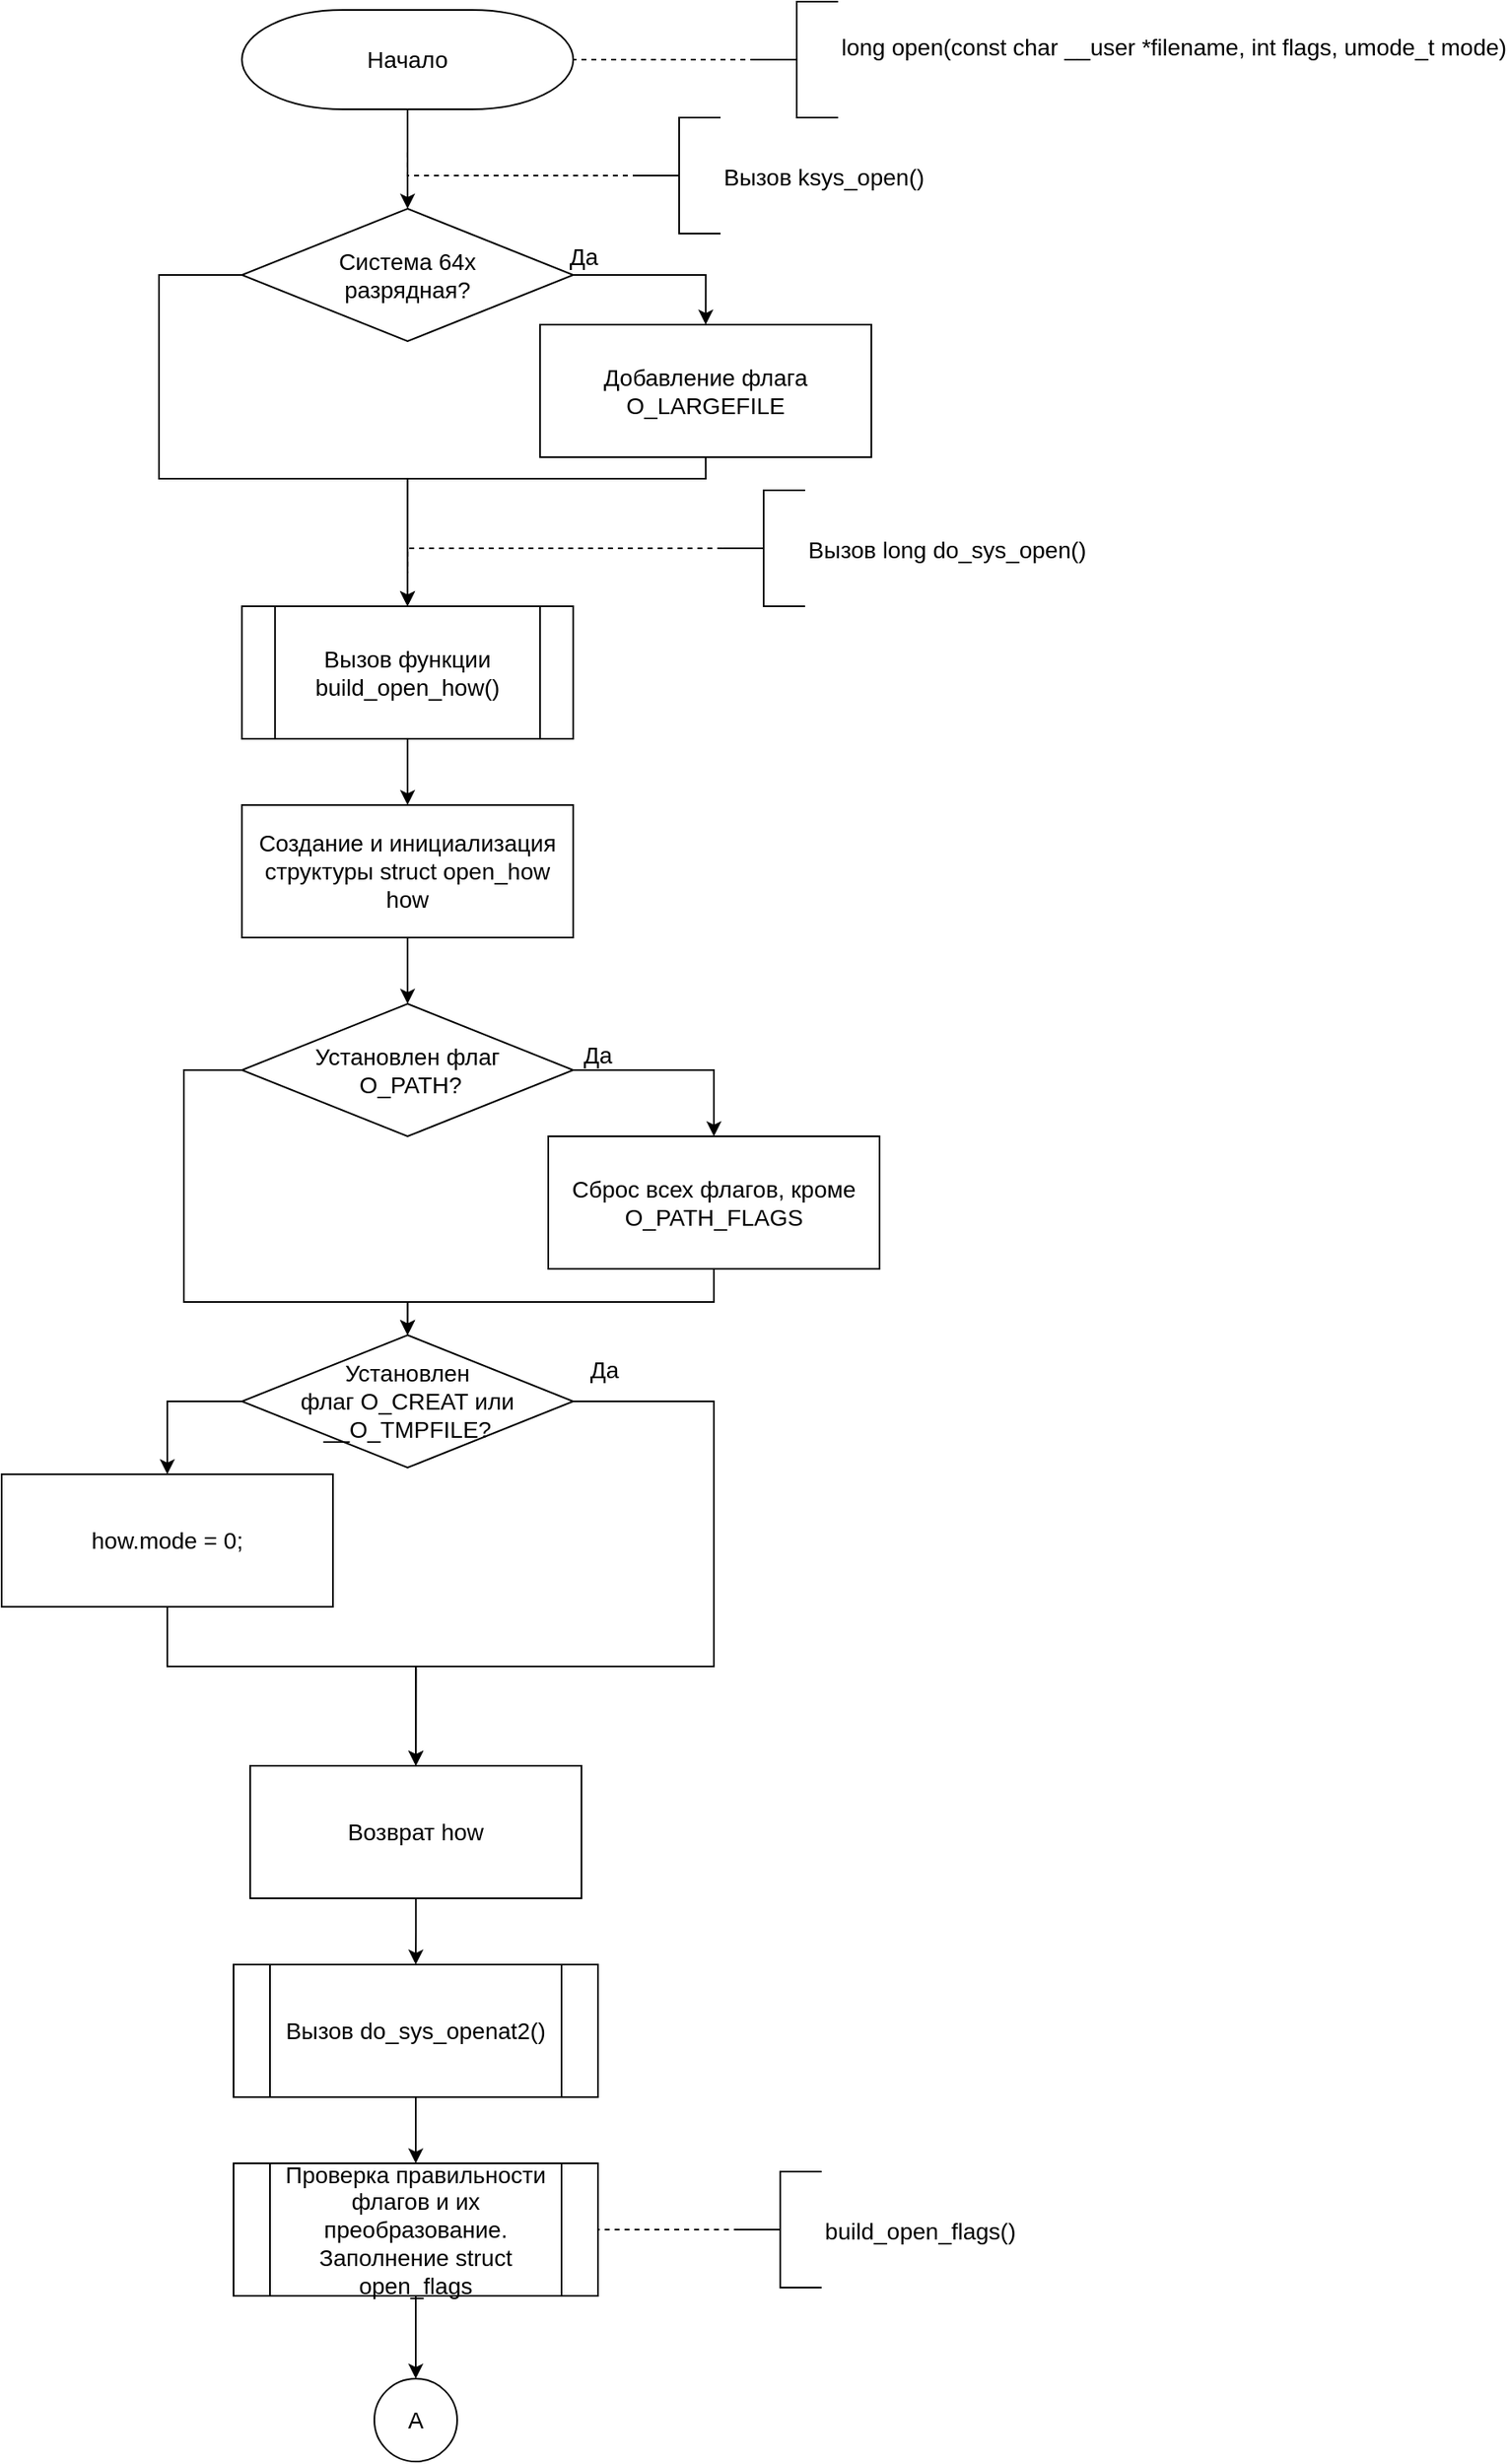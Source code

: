 <mxfile version="13.9.9" type="device" pages="7"><diagram id="L0W8xSpiHUwAw0wuu-Vm" name="open1"><mxGraphModel dx="981" dy="920" grid="1" gridSize="10" guides="1" tooltips="1" connect="1" arrows="1" fold="1" page="1" pageScale="1" pageWidth="827" pageHeight="1169" math="0" shadow="0"><root><mxCell id="0"/><mxCell id="1" parent="0"/><mxCell id="HIVJM8vQRVQHc2mUyGFN-1" value="" style="edgeStyle=orthogonalEdgeStyle;rounded=0;orthogonalLoop=1;jettySize=auto;fontFamily=Helvetica;fontSize=14;fontStyle=0" edge="1" parent="1" source="HIVJM8vQRVQHc2mUyGFN-2" target="HIVJM8vQRVQHc2mUyGFN-5"><mxGeometry relative="1" as="geometry"><mxPoint x="275.06" y="812.5" as="targetPoint"/></mxGeometry></mxCell><mxCell id="HIVJM8vQRVQHc2mUyGFN-2" value="Начало" style="strokeWidth=1;shape=mxgraph.flowchart.terminator;whiteSpace=wrap;fontFamily=Helvetica;fontSize=14;fontStyle=0" vertex="1" parent="1"><mxGeometry x="175.06" y="720" width="200" height="60" as="geometry"/></mxCell><mxCell id="HIVJM8vQRVQHc2mUyGFN-3" value="Да" style="edgeStyle=orthogonalEdgeStyle;rounded=0;orthogonalLoop=1;jettySize=auto;exitX=1;exitY=0.5;exitDx=0;exitDy=0;entryX=0.5;entryY=0;entryDx=0;entryDy=0;fontFamily=Helvetica;fontSize=14;fontStyle=0" edge="1" parent="1" source="HIVJM8vQRVQHc2mUyGFN-5" target="HIVJM8vQRVQHc2mUyGFN-7"><mxGeometry x="-0.9" y="12" relative="1" as="geometry"><mxPoint x="1" as="offset"/></mxGeometry></mxCell><mxCell id="HIVJM8vQRVQHc2mUyGFN-4" value="" style="edgeStyle=orthogonalEdgeStyle;rounded=0;orthogonalLoop=1;jettySize=auto;exitX=0;exitY=0.5;exitDx=0;exitDy=0;fontFamily=Helvetica;fontSize=14;fontStyle=0" edge="1" parent="1" source="HIVJM8vQRVQHc2mUyGFN-5" target="HIVJM8vQRVQHc2mUyGFN-11"><mxGeometry relative="1" as="geometry"><Array as="points"><mxPoint x="125" y="880"/><mxPoint x="125" y="1003"/><mxPoint x="275" y="1003"/></Array><mxPoint x="275.06" y="1253.809" as="targetPoint"/></mxGeometry></mxCell><mxCell id="HIVJM8vQRVQHc2mUyGFN-5" value="Система 64x&#10;разрядная?" style="rhombus;whiteSpace=wrap;strokeWidth=1;fontFamily=Helvetica;fontSize=14;fontStyle=0" vertex="1" parent="1"><mxGeometry x="175.06" y="840" width="200" height="80" as="geometry"/></mxCell><mxCell id="HIVJM8vQRVQHc2mUyGFN-6" value="" style="edgeStyle=orthogonalEdgeStyle;rounded=0;orthogonalLoop=1;jettySize=auto;exitX=0.5;exitY=1;exitDx=0;exitDy=0;entryX=0.5;entryY=0;entryDx=0;entryDy=0;fontFamily=Helvetica;fontSize=14;fontStyle=0" edge="1" parent="1" source="HIVJM8vQRVQHc2mUyGFN-7" target="HIVJM8vQRVQHc2mUyGFN-11"><mxGeometry relative="1" as="geometry"><Array as="points"><mxPoint x="455.06" y="1003"/><mxPoint x="275.06" y="1003"/></Array><mxPoint x="275.06" y="1120" as="targetPoint"/></mxGeometry></mxCell><mxCell id="HIVJM8vQRVQHc2mUyGFN-7" value="Добавление флага O_LARGEFILE" style="rounded=0;whiteSpace=wrap;strokeWidth=1;fontFamily=Helvetica;fontSize=14;fontStyle=0" vertex="1" parent="1"><mxGeometry x="355.06" y="910" width="200" height="80" as="geometry"/></mxCell><mxCell id="HIVJM8vQRVQHc2mUyGFN-8" value="" style="edgeStyle=orthogonalEdgeStyle;rounded=0;orthogonalLoop=1;jettySize=auto;exitX=0;exitY=0.5;exitDx=0;exitDy=0;exitPerimeter=0;endArrow=none;endFill=0;dashed=1;fontFamily=Helvetica;fontSize=14;fontStyle=0" edge="1" parent="1" source="HIVJM8vQRVQHc2mUyGFN-9"><mxGeometry relative="1" as="geometry"><mxPoint x="275.06" y="1060" as="targetPoint"/><mxPoint x="582.06" y="1085.5" as="sourcePoint"/><Array as="points"><mxPoint x="275.06" y="1045"/></Array></mxGeometry></mxCell><mxCell id="HIVJM8vQRVQHc2mUyGFN-9" value="Вызов long do_sys_open()" style="strokeWidth=1;shape=mxgraph.flowchart.annotation_2;align=left;labelPosition=right;pointerEvents=1;fontFamily=Helvetica;fontSize=14;fontStyle=0" vertex="1" parent="1"><mxGeometry x="465.06" y="1010" width="50" height="70" as="geometry"/></mxCell><mxCell id="HIVJM8vQRVQHc2mUyGFN-10" value="" style="edgeStyle=orthogonalEdgeStyle;rounded=0;orthogonalLoop=1;jettySize=auto;exitX=0.5;exitY=1;exitDx=0;exitDy=0;fontFamily=Helvetica;fontSize=14;fontStyle=0" edge="1" parent="1" source="HIVJM8vQRVQHc2mUyGFN-11" target="HIVJM8vQRVQHc2mUyGFN-13"><mxGeometry relative="1" as="geometry"/></mxCell><mxCell id="HIVJM8vQRVQHc2mUyGFN-11" value="Вызов функции&#10;build_open_how()" style="shape=process;whiteSpace=wrap;backgroundOutline=1;fontFamily=Helvetica;fontSize=14;fontStyle=0" vertex="1" parent="1"><mxGeometry x="175.06" y="1080" width="200" height="80" as="geometry"/></mxCell><mxCell id="HIVJM8vQRVQHc2mUyGFN-12" value="" style="edgeStyle=orthogonalEdgeStyle;rounded=0;orthogonalLoop=1;jettySize=auto;exitX=0.5;exitY=1;exitDx=0;exitDy=0;fontFamily=Helvetica;fontSize=14;fontStyle=0" edge="1" parent="1" source="HIVJM8vQRVQHc2mUyGFN-13" target="HIVJM8vQRVQHc2mUyGFN-14"><mxGeometry relative="1" as="geometry"/></mxCell><mxCell id="HIVJM8vQRVQHc2mUyGFN-13" value="Создание и инициализация структуры struct open_how how" style="rounded=0;whiteSpace=wrap;strokeWidth=1;fontFamily=Helvetica;fontSize=14;fontStyle=0" vertex="1" parent="1"><mxGeometry x="175.06" y="1200" width="200" height="80" as="geometry"/></mxCell><mxCell id="HIVJM8vQRVQHc2mUyGFN-14" value="Установлен флаг&#10; O_PATH?" style="rhombus;whiteSpace=wrap;strokeWidth=1;fontFamily=Helvetica;fontSize=14;fontStyle=0" vertex="1" parent="1"><mxGeometry x="175.06" y="1320" width="200" height="80" as="geometry"/></mxCell><mxCell id="HIVJM8vQRVQHc2mUyGFN-15" value="Сброс всех флагов, кроме O_PATH_FLAGS" style="rounded=0;whiteSpace=wrap;strokeWidth=1;fontFamily=Helvetica;fontSize=14;fontStyle=0" vertex="1" parent="1"><mxGeometry x="360" y="1400" width="200" height="80" as="geometry"/></mxCell><mxCell id="HIVJM8vQRVQHc2mUyGFN-16" value="" style="edgeStyle=orthogonalEdgeStyle;rounded=0;orthogonalLoop=1;jettySize=auto;exitX=1;exitY=0.5;exitDx=0;exitDy=0;entryX=0.5;entryY=0;entryDx=0;entryDy=0;fontFamily=Helvetica;fontSize=14;fontStyle=0" edge="1" parent="1" source="HIVJM8vQRVQHc2mUyGFN-14" target="HIVJM8vQRVQHc2mUyGFN-15"><mxGeometry relative="1" as="geometry"/></mxCell><mxCell id="HIVJM8vQRVQHc2mUyGFN-17" value="" style="edgeStyle=orthogonalEdgeStyle;rounded=0;orthogonalLoop=1;jettySize=auto;exitX=0.5;exitY=1;exitDx=0;exitDy=0;entryX=0.5;entryY=0;entryDx=0;entryDy=0;fontFamily=Helvetica;fontSize=14;fontStyle=0" edge="1" parent="1" source="HIVJM8vQRVQHc2mUyGFN-15" target="HIVJM8vQRVQHc2mUyGFN-20"><mxGeometry relative="1" as="geometry"><mxPoint x="275.06" y="1810" as="targetPoint"/><Array as="points"><mxPoint x="460.06" y="1500"/><mxPoint x="275.06" y="1500"/></Array></mxGeometry></mxCell><mxCell id="HIVJM8vQRVQHc2mUyGFN-18" value="" style="edgeStyle=orthogonalEdgeStyle;rounded=0;orthogonalLoop=1;jettySize=auto;exitX=0;exitY=0.5;exitDx=0;exitDy=0;entryX=0.5;entryY=0;entryDx=0;entryDy=0;fontFamily=Helvetica;fontSize=14;fontStyle=0" edge="1" parent="1" source="HIVJM8vQRVQHc2mUyGFN-14" target="HIVJM8vQRVQHc2mUyGFN-20"><mxGeometry relative="1" as="geometry"><mxPoint x="275.06" y="1810" as="targetPoint"/><Array as="points"><mxPoint x="140" y="1360"/><mxPoint x="140" y="1500"/><mxPoint x="275" y="1500"/></Array></mxGeometry></mxCell><mxCell id="HIVJM8vQRVQHc2mUyGFN-19" value="Да" style="text;align=center;verticalAlign=middle;resizable=0;points=[];autosize=1;strokeColor=none;fontFamily=Helvetica;fontSize=14;fontStyle=0" vertex="1" parent="1"><mxGeometry x="375.06" y="1340" width="30" height="20" as="geometry"/></mxCell><mxCell id="HIVJM8vQRVQHc2mUyGFN-20" value="Установлен&#10;флаг O_CREAT или __O_TMPFILE?" style="rhombus;whiteSpace=wrap;strokeWidth=1;fontFamily=Helvetica;fontSize=14;fontStyle=0" vertex="1" parent="1"><mxGeometry x="175.06" y="1520" width="200" height="80" as="geometry"/></mxCell><mxCell id="HIVJM8vQRVQHc2mUyGFN-21" value="" style="edgeStyle=orthogonalEdgeStyle;rounded=0;orthogonalLoop=1;jettySize=auto;exitX=1;exitY=0.5;exitDx=0;exitDy=0;entryX=0.5;entryY=0;entryDx=0;entryDy=0;fontFamily=Helvetica;fontSize=14;fontStyle=0" edge="1" parent="1" source="HIVJM8vQRVQHc2mUyGFN-20" target="HIVJM8vQRVQHc2mUyGFN-47"><mxGeometry relative="1" as="geometry"><mxPoint x="460" y="1590" as="targetPoint"/><Array as="points"><mxPoint x="460" y="1560"/><mxPoint x="460" y="1720"/><mxPoint x="280" y="1720"/></Array></mxGeometry></mxCell><mxCell id="HIVJM8vQRVQHc2mUyGFN-22" value="" style="edgeStyle=orthogonalEdgeStyle;rounded=0;orthogonalLoop=1;jettySize=auto;exitX=0;exitY=0.5;exitDx=0;exitDy=0;fontFamily=Helvetica;fontSize=14;entryX=0.5;entryY=0;entryDx=0;entryDy=0;fontStyle=0" edge="1" parent="1" source="HIVJM8vQRVQHc2mUyGFN-20" target="HIVJM8vQRVQHc2mUyGFN-45"><mxGeometry relative="1" as="geometry"><mxPoint x="280" y="1749" as="targetPoint"/><Array as="points"><mxPoint x="130" y="1560"/></Array></mxGeometry></mxCell><mxCell id="HIVJM8vQRVQHc2mUyGFN-23" value="Да" style="text;align=center;verticalAlign=middle;resizable=0;points=[];autosize=1;strokeColor=none;fontFamily=Helvetica;fontSize=14;fontStyle=0" vertex="1" parent="1"><mxGeometry x="379.06" y="1530" width="30" height="20" as="geometry"/></mxCell><mxCell id="HIVJM8vQRVQHc2mUyGFN-24" value="" style="edgeStyle=orthogonalEdgeStyle;rounded=0;orthogonalLoop=1;jettySize=auto;exitX=0.5;exitY=1;exitDx=0;exitDy=0;fontFamily=Helvetica;fontSize=14;fontStyle=0" edge="1" parent="1" source="HIVJM8vQRVQHc2mUyGFN-25" target="HIVJM8vQRVQHc2mUyGFN-39"><mxGeometry relative="1" as="geometry"><mxPoint x="320" y="2300" as="targetPoint"/></mxGeometry></mxCell><mxCell id="HIVJM8vQRVQHc2mUyGFN-25" value="Проверка правильности флагов и их преобразование. Заполнение struct open_flags" style="shape=process;whiteSpace=wrap;backgroundOutline=1;fontFamily=Helvetica;fontSize=14;fontStyle=0" vertex="1" parent="1"><mxGeometry x="170" y="2020" width="220" height="80" as="geometry"/></mxCell><mxCell id="HIVJM8vQRVQHc2mUyGFN-26" value="" style="edgeStyle=orthogonalEdgeStyle;rounded=0;orthogonalLoop=1;jettySize=auto;exitX=0;exitY=0.5;exitDx=0;exitDy=0;exitPerimeter=0;endArrow=none;endFill=0;dashed=1;entryX=1;entryY=0.5;entryDx=0;entryDy=0;fontFamily=Helvetica;fontSize=14;fontStyle=0" edge="1" parent="1" source="HIVJM8vQRVQHc2mUyGFN-27" target="HIVJM8vQRVQHc2mUyGFN-25"><mxGeometry relative="1" as="geometry"><mxPoint x="400" y="2110" as="targetPoint"/><mxPoint x="587" y="2093" as="sourcePoint"/></mxGeometry></mxCell><mxCell id="HIVJM8vQRVQHc2mUyGFN-27" value="build_open_flags()" style="strokeWidth=1;shape=mxgraph.flowchart.annotation_2;align=left;labelPosition=right;pointerEvents=1;fontFamily=Helvetica;fontSize=14;fontStyle=0" vertex="1" parent="1"><mxGeometry x="475.06" y="2025" width="50" height="70" as="geometry"/></mxCell><mxCell id="HIVJM8vQRVQHc2mUyGFN-36" value="" style="edgeStyle=orthogonalEdgeStyle;rounded=0;orthogonalLoop=1;jettySize=auto;exitX=0;exitY=0.5;exitDx=0;exitDy=0;exitPerimeter=0;endArrow=none;endFill=0;dashed=1;fontFamily=Helvetica;fontSize=14;fontStyle=0" edge="1" parent="1" source="HIVJM8vQRVQHc2mUyGFN-37"><mxGeometry relative="1" as="geometry"><mxPoint x="275.0" y="805" as="targetPoint"/><mxPoint x="482.06" y="750.5" as="sourcePoint"/><Array as="points"><mxPoint x="275" y="820"/></Array></mxGeometry></mxCell><mxCell id="HIVJM8vQRVQHc2mUyGFN-37" value="Вызов ksys_open()" style="strokeWidth=1;shape=mxgraph.flowchart.annotation_2;align=left;labelPosition=right;pointerEvents=1;fontFamily=Helvetica;fontSize=14;fontStyle=0" vertex="1" parent="1"><mxGeometry x="414" y="785" width="50" height="70" as="geometry"/></mxCell><mxCell id="HIVJM8vQRVQHc2mUyGFN-39" value="A" style="strokeWidth=1;shape=mxgraph.flowchart.start_2;whiteSpace=wrap;fontFamily=Helvetica;fontSize=14;fontStyle=0" vertex="1" parent="1"><mxGeometry x="255" y="2150" width="50" height="50" as="geometry"/></mxCell><mxCell id="HIVJM8vQRVQHc2mUyGFN-40" value="" style="edgeStyle=orthogonalEdgeStyle;rounded=0;orthogonalLoop=1;jettySize=auto;exitX=0;exitY=0.5;exitDx=0;exitDy=0;exitPerimeter=0;endArrow=none;endFill=0;dashed=1;fontFamily=Helvetica;fontSize=14;fontStyle=0" edge="1" parent="1" source="HIVJM8vQRVQHc2mUyGFN-41" target="HIVJM8vQRVQHc2mUyGFN-2"><mxGeometry relative="1" as="geometry"><mxPoint x="380" y="745" as="targetPoint"/><mxPoint x="562.06" y="690.5" as="sourcePoint"/><Array as="points"><mxPoint x="480" y="750"/><mxPoint x="480" y="750"/></Array></mxGeometry></mxCell><mxCell id="HIVJM8vQRVQHc2mUyGFN-41" value="long open(const char __user *filename, int flags, umode_t mode)&#10;" style="strokeWidth=1;shape=mxgraph.flowchart.annotation_2;align=left;labelPosition=right;pointerEvents=1;fontFamily=Helvetica;fontSize=14;fontStyle=0" vertex="1" parent="1"><mxGeometry x="485.0" y="715" width="50" height="70" as="geometry"/></mxCell><mxCell id="HIVJM8vQRVQHc2mUyGFN-44" value="" style="edgeStyle=orthogonalEdgeStyle;rounded=0;orthogonalLoop=1;jettySize=auto;entryX=0.5;entryY=0;entryDx=0;entryDy=0;fontFamily=Helvetica;fontSize=14;fontColor=#000000;fontStyle=0" edge="1" parent="1" source="HIVJM8vQRVQHc2mUyGFN-45" target="HIVJM8vQRVQHc2mUyGFN-47"><mxGeometry relative="1" as="geometry"><Array as="points"><mxPoint x="130" y="1720"/><mxPoint x="280" y="1720"/></Array></mxGeometry></mxCell><mxCell id="HIVJM8vQRVQHc2mUyGFN-45" value="how.mode = 0;" style="rounded=0;whiteSpace=wrap;strokeWidth=1;fontFamily=Helvetica;fontSize=14;fontStyle=0" vertex="1" parent="1"><mxGeometry x="30" y="1604" width="200" height="80" as="geometry"/></mxCell><mxCell id="HIVJM8vQRVQHc2mUyGFN-46" value="" style="edgeStyle=orthogonalEdgeStyle;rounded=0;orthogonalLoop=1;jettySize=auto;entryX=0.5;entryY=0;entryDx=0;entryDy=0;fontFamily=Helvetica;fontSize=14;fontColor=#000000;fontStyle=0" edge="1" parent="1" source="HIVJM8vQRVQHc2mUyGFN-47" target="HIVJM8vQRVQHc2mUyGFN-49"><mxGeometry relative="1" as="geometry"/></mxCell><mxCell id="HIVJM8vQRVQHc2mUyGFN-47" value="Возврат how" style="rounded=0;whiteSpace=wrap;strokeWidth=1;fontFamily=Helvetica;fontSize=14;fontStyle=0" vertex="1" parent="1"><mxGeometry x="180.06" y="1780" width="200" height="80" as="geometry"/></mxCell><mxCell id="HIVJM8vQRVQHc2mUyGFN-48" value="" style="edgeStyle=orthogonalEdgeStyle;rounded=0;orthogonalLoop=1;jettySize=auto;fontFamily=Helvetica;fontSize=14;fontColor=#000000;fontStyle=0" edge="1" parent="1" source="HIVJM8vQRVQHc2mUyGFN-49" target="HIVJM8vQRVQHc2mUyGFN-25"><mxGeometry relative="1" as="geometry"/></mxCell><mxCell id="HIVJM8vQRVQHc2mUyGFN-49" value="Вызов do_sys_openat2()" style="shape=process;whiteSpace=wrap;backgroundOutline=1;fontFamily=Helvetica;fontSize=14;fontStyle=0" vertex="1" parent="1"><mxGeometry x="170" y="1900" width="220" height="80" as="geometry"/></mxCell></root></mxGraphModel></diagram><diagram id="8b92lflKzHccSB3xRbnr" name="open2"><mxGraphModel dx="2201" dy="-1050" grid="1" gridSize="10" guides="1" tooltips="1" connect="1" arrows="1" fold="1" page="1" pageScale="1" pageWidth="827" pageHeight="1169" math="0" shadow="0"><root><mxCell id="mWXFVDoq0e2oqumDP-53-0"/><mxCell id="mWXFVDoq0e2oqumDP-53-1" parent="mWXFVDoq0e2oqumDP-53-0"/><mxCell id="Jsm1fw-TU8QXdeYXPNuA-0" value="" style="edgeStyle=orthogonalEdgeStyle;rounded=0;orthogonalLoop=1;jettySize=auto;exitX=1;exitY=0.5;exitDx=0;exitDy=0;fontFamily=Helvetica;fontSize=14;fontStyle=0;entryX=0.5;entryY=0;entryDx=0;entryDy=0;" edge="1" parent="mWXFVDoq0e2oqumDP-53-1" source="Jsm1fw-TU8QXdeYXPNuA-2" target="Jsm1fw-TU8QXdeYXPNuA-5"><mxGeometry relative="1" as="geometry"><mxPoint x="425.12" y="2570" as="targetPoint"/><Array as="points"><mxPoint x="300" y="2550"/></Array></mxGeometry></mxCell><mxCell id="Jsm1fw-TU8QXdeYXPNuA-1" value="" style="edgeStyle=orthogonalEdgeStyle;rounded=0;orthogonalLoop=1;jettySize=auto;exitX=0;exitY=0.5;exitDx=0;exitDy=0;fontFamily=Helvetica;fontSize=14;fontStyle=0;entryX=0.5;entryY=0;entryDx=0;entryDy=0;entryPerimeter=0;" edge="1" parent="mWXFVDoq0e2oqumDP-53-1" source="Jsm1fw-TU8QXdeYXPNuA-2" target="Jsm1fw-TU8QXdeYXPNuA-46"><mxGeometry relative="1" as="geometry"><mxPoint x="-30" y="2550" as="targetPoint"/><Array as="points"><mxPoint y="2550"/><mxPoint y="3520"/><mxPoint x="125" y="3520"/></Array></mxGeometry></mxCell><mxCell id="Jsm1fw-TU8QXdeYXPNuA-2" value="Проверка флагов &#10;успешна?" style="rhombus;whiteSpace=wrap;strokeWidth=1;fontFamily=Helvetica;fontSize=14;fontStyle=0" vertex="1" parent="mWXFVDoq0e2oqumDP-53-1"><mxGeometry x="25" y="2510" width="200" height="80" as="geometry"/></mxCell><mxCell id="Jsm1fw-TU8QXdeYXPNuA-3" value="Да" style="text;align=center;verticalAlign=middle;resizable=0;points=[];autosize=1;strokeColor=none;fontFamily=Helvetica;fontSize=14;fontStyle=0" vertex="1" parent="mWXFVDoq0e2oqumDP-53-1"><mxGeometry x="225.06" y="2530" width="30" height="20" as="geometry"/></mxCell><mxCell id="Jsm1fw-TU8QXdeYXPNuA-4" value="" style="edgeStyle=orthogonalEdgeStyle;rounded=0;orthogonalLoop=1;jettySize=auto;exitX=0.5;exitY=1;exitDx=0;exitDy=0;fontFamily=Helvetica;fontSize=14;fontStyle=0" edge="1" parent="mWXFVDoq0e2oqumDP-53-1" source="Jsm1fw-TU8QXdeYXPNuA-5" target="Jsm1fw-TU8QXdeYXPNuA-13"><mxGeometry relative="1" as="geometry"/></mxCell><mxCell id="Jsm1fw-TU8QXdeYXPNuA-5" value="Заполнение struct filename. Копирование имени файла из пространства пользователя в пространство ядра" style="shape=process;whiteSpace=wrap;backgroundOutline=1;fontFamily=Helvetica;fontSize=14;fontStyle=0" vertex="1" parent="mWXFVDoq0e2oqumDP-53-1"><mxGeometry x="180" y="2580" width="240" height="80" as="geometry"/></mxCell><mxCell id="Jsm1fw-TU8QXdeYXPNuA-6" value="getname()&#10;(обертка над getname_flags())" style="strokeWidth=1;shape=mxgraph.flowchart.annotation_2;align=left;labelPosition=right;pointerEvents=1;fontFamily=Helvetica;fontSize=14;fontStyle=1" vertex="1" parent="mWXFVDoq0e2oqumDP-53-1"><mxGeometry x="455" y="2590" width="50" height="70" as="geometry"/></mxCell><mxCell id="Jsm1fw-TU8QXdeYXPNuA-7" value="" style="edgeStyle=orthogonalEdgeStyle;rounded=0;orthogonalLoop=1;jettySize=auto;exitX=0;exitY=0.5;exitDx=0;exitDy=0;exitPerimeter=0;endArrow=none;endFill=0;dashed=1;entryX=0.999;entryY=0.563;entryDx=0;entryDy=0;entryPerimeter=0;fontFamily=Helvetica;fontSize=14;fontStyle=0" edge="1" parent="mWXFVDoq0e2oqumDP-53-1" source="Jsm1fw-TU8QXdeYXPNuA-6" target="Jsm1fw-TU8QXdeYXPNuA-5"><mxGeometry relative="1" as="geometry"><mxPoint x="410.0" y="2685" as="targetPoint"/><mxPoint x="617" y="2668" as="sourcePoint"/></mxGeometry></mxCell><mxCell id="Jsm1fw-TU8QXdeYXPNuA-8" value="" style="edgeStyle=orthogonalEdgeStyle;rounded=0;orthogonalLoop=1;jettySize=auto;fontFamily=Helvetica;fontSize=14;fontColor=#000000;fontStyle=0" edge="1" parent="mWXFVDoq0e2oqumDP-53-1" source="Jsm1fw-TU8QXdeYXPNuA-9" target="Jsm1fw-TU8QXdeYXPNuA-2"><mxGeometry relative="1" as="geometry"/></mxCell><mxCell id="Jsm1fw-TU8QXdeYXPNuA-9" value="A" style="strokeWidth=1;shape=mxgraph.flowchart.start_2;whiteSpace=wrap;fontFamily=Helvetica;fontSize=14;fontStyle=0" vertex="1" parent="mWXFVDoq0e2oqumDP-53-1"><mxGeometry x="100" y="2440" width="50" height="50" as="geometry"/></mxCell><mxCell id="Jsm1fw-TU8QXdeYXPNuA-10" value="" style="edgeStyle=orthogonalEdgeStyle;rounded=0;orthogonalLoop=1;jettySize=auto;exitX=1;exitY=0.5;exitDx=0;exitDy=0;fontFamily=Helvetica;fontSize=14;fontStyle=0" edge="1" parent="mWXFVDoq0e2oqumDP-53-1" source="Jsm1fw-TU8QXdeYXPNuA-13" target="Jsm1fw-TU8QXdeYXPNuA-16"><mxGeometry relative="1" as="geometry"><mxPoint x="600.12" y="2740" as="targetPoint"/><Array as="points"><mxPoint x="465" y="2720"/></Array></mxGeometry></mxCell><mxCell id="Jsm1fw-TU8QXdeYXPNuA-11" style="edgeStyle=orthogonalEdgeStyle;rounded=0;orthogonalLoop=1;jettySize=auto;html=0;entryX=0.5;entryY=0;entryDx=0;entryDy=0;endArrow=classic;endFill=1;fontFamily=Helvetica;fontSize=14;fontColor=#000000;exitX=0;exitY=0.5;exitDx=0;exitDy=0;" edge="1" parent="mWXFVDoq0e2oqumDP-53-1" source="Jsm1fw-TU8QXdeYXPNuA-20" target="Jsm1fw-TU8QXdeYXPNuA-43"><mxGeometry relative="1" as="geometry"><Array as="points"><mxPoint x="210" y="2910"/><mxPoint x="210" y="3380"/><mxPoint x="475" y="3380"/></Array></mxGeometry></mxCell><mxCell id="Jsm1fw-TU8QXdeYXPNuA-12" style="edgeStyle=orthogonalEdgeStyle;rounded=0;orthogonalLoop=1;jettySize=auto;html=0;endArrow=none;endFill=0;fontFamily=Helvetica;fontSize=14;fontColor=#000000;exitX=0;exitY=0.5;exitDx=0;exitDy=0;" edge="1" parent="mWXFVDoq0e2oqumDP-53-1" source="Jsm1fw-TU8QXdeYXPNuA-13"><mxGeometry relative="1" as="geometry"><mxPoint x="300" y="3520" as="targetPoint"/><Array as="points"><mxPoint x="130" y="2720"/><mxPoint x="130" y="3490"/><mxPoint x="300" y="3490"/></Array></mxGeometry></mxCell><mxCell id="Jsm1fw-TU8QXdeYXPNuA-13" value="Копирование успешно?" style="rhombus;whiteSpace=wrap;strokeWidth=1;fontFamily=Helvetica;fontSize=14;fontStyle=0" vertex="1" parent="mWXFVDoq0e2oqumDP-53-1"><mxGeometry x="200" y="2680" width="200" height="80" as="geometry"/></mxCell><mxCell id="Jsm1fw-TU8QXdeYXPNuA-14" value="Да" style="text;align=center;verticalAlign=middle;resizable=0;points=[];autosize=1;strokeColor=none;fontFamily=Helvetica;fontSize=14;fontStyle=0" vertex="1" parent="mWXFVDoq0e2oqumDP-53-1"><mxGeometry x="400.06" y="2700" width="30" height="20" as="geometry"/></mxCell><mxCell id="Jsm1fw-TU8QXdeYXPNuA-15" value="" style="edgeStyle=orthogonalEdgeStyle;rounded=0;orthogonalLoop=1;jettySize=auto;fontFamily=Helvetica;fontSize=14;fontColor=#000000;fontStyle=0" edge="1" parent="mWXFVDoq0e2oqumDP-53-1" source="Jsm1fw-TU8QXdeYXPNuA-16" target="Jsm1fw-TU8QXdeYXPNuA-20"><mxGeometry relative="1" as="geometry"/></mxCell><mxCell id="Jsm1fw-TU8QXdeYXPNuA-16" value="Поиск свободного файлового дескриптора; пометить его как занятый" style="shape=process;whiteSpace=wrap;backgroundOutline=1;fontFamily=Helvetica;fontSize=14;fontStyle=0" vertex="1" parent="mWXFVDoq0e2oqumDP-53-1"><mxGeometry x="375" y="2750" width="200" height="80" as="geometry"/></mxCell><mxCell id="Jsm1fw-TU8QXdeYXPNuA-17" value="get_unused_fd_flags()&#10;(обертка над alloc_fd())" style="strokeWidth=1;shape=mxgraph.flowchart.annotation_2;align=left;labelPosition=right;pointerEvents=1;fontFamily=Helvetica;fontSize=14;fontStyle=1" vertex="1" parent="mWXFVDoq0e2oqumDP-53-1"><mxGeometry x="640" y="2755" width="50" height="70" as="geometry"/></mxCell><mxCell id="Jsm1fw-TU8QXdeYXPNuA-18" value="" style="edgeStyle=orthogonalEdgeStyle;rounded=0;orthogonalLoop=1;jettySize=auto;exitX=0;exitY=0.5;exitDx=0;exitDy=0;exitPerimeter=0;endArrow=none;endFill=0;dashed=1;fontFamily=Helvetica;fontSize=14;fontStyle=0" edge="1" parent="mWXFVDoq0e2oqumDP-53-1" source="Jsm1fw-TU8QXdeYXPNuA-17" target="Jsm1fw-TU8QXdeYXPNuA-16"><mxGeometry relative="1" as="geometry"><mxPoint x="409.8" y="2635.04" as="targetPoint"/><mxPoint x="465.0" y="2635" as="sourcePoint"/></mxGeometry></mxCell><mxCell id="Jsm1fw-TU8QXdeYXPNuA-19" value="" style="edgeStyle=orthogonalEdgeStyle;rounded=0;orthogonalLoop=1;jettySize=auto;exitX=1;exitY=0.5;exitDx=0;exitDy=0;fontFamily=Helvetica;fontSize=14;fontStyle=0" edge="1" parent="mWXFVDoq0e2oqumDP-53-1" source="Jsm1fw-TU8QXdeYXPNuA-20" target="Jsm1fw-TU8QXdeYXPNuA-23"><mxGeometry relative="1" as="geometry"><mxPoint x="775.12" y="2930" as="targetPoint"/><Array as="points"><mxPoint x="640" y="2910"/></Array></mxGeometry></mxCell><mxCell id="Jsm1fw-TU8QXdeYXPNuA-20" value="Файловый дескриптор &#10;получен?" style="rhombus;whiteSpace=wrap;strokeWidth=1;fontFamily=Helvetica;fontSize=14;fontStyle=0" vertex="1" parent="mWXFVDoq0e2oqumDP-53-1"><mxGeometry x="375" y="2870" width="200" height="80" as="geometry"/></mxCell><mxCell id="Jsm1fw-TU8QXdeYXPNuA-21" value="Да" style="text;align=center;verticalAlign=middle;resizable=0;points=[];autosize=1;strokeColor=none;fontFamily=Helvetica;fontSize=14;fontStyle=0" vertex="1" parent="mWXFVDoq0e2oqumDP-53-1"><mxGeometry x="575.06" y="2890" width="30" height="20" as="geometry"/></mxCell><mxCell id="Jsm1fw-TU8QXdeYXPNuA-22" value="" style="edgeStyle=orthogonalEdgeStyle;rounded=0;orthogonalLoop=1;jettySize=auto;entryX=0.5;entryY=0;entryDx=0;entryDy=0;fontFamily=Helvetica;fontSize=14;fontColor=#000000;fontStyle=0" edge="1" parent="mWXFVDoq0e2oqumDP-53-1" source="Jsm1fw-TU8QXdeYXPNuA-23" target="Jsm1fw-TU8QXdeYXPNuA-28"><mxGeometry relative="1" as="geometry"/></mxCell><mxCell id="Jsm1fw-TU8QXdeYXPNuA-23" value="Создание дескриптора открытого файла" style="shape=process;whiteSpace=wrap;backgroundOutline=1;fontFamily=Helvetica;fontSize=14;fontStyle=0" vertex="1" parent="mWXFVDoq0e2oqumDP-53-1"><mxGeometry x="550" y="2940" width="200" height="80" as="geometry"/></mxCell><mxCell id="Jsm1fw-TU8QXdeYXPNuA-24" value="do_filp_open()" style="strokeWidth=1;shape=mxgraph.flowchart.annotation_2;align=left;labelPosition=right;pointerEvents=1;fontFamily=Helvetica;fontSize=14;fontStyle=1" vertex="1" parent="mWXFVDoq0e2oqumDP-53-1"><mxGeometry x="815" y="2945" width="50" height="70" as="geometry"/></mxCell><mxCell id="Jsm1fw-TU8QXdeYXPNuA-25" value="" style="edgeStyle=orthogonalEdgeStyle;rounded=0;orthogonalLoop=1;jettySize=auto;exitX=0;exitY=0.5;exitDx=0;exitDy=0;exitPerimeter=0;endArrow=none;endFill=0;dashed=1;fontFamily=Helvetica;fontSize=14;fontStyle=0" edge="1" parent="mWXFVDoq0e2oqumDP-53-1" source="Jsm1fw-TU8QXdeYXPNuA-24" target="Jsm1fw-TU8QXdeYXPNuA-23"><mxGeometry relative="1" as="geometry"><mxPoint x="584.8" y="2825.04" as="targetPoint"/><mxPoint x="640.0" y="2825" as="sourcePoint"/></mxGeometry></mxCell><mxCell id="Jsm1fw-TU8QXdeYXPNuA-26" value="" style="edgeStyle=orthogonalEdgeStyle;rounded=0;orthogonalLoop=1;jettySize=auto;exitX=1;exitY=0.5;exitDx=0;exitDy=0;fontFamily=Helvetica;fontSize=14;fontStyle=0" edge="1" parent="mWXFVDoq0e2oqumDP-53-1" source="Jsm1fw-TU8QXdeYXPNuA-28" target="Jsm1fw-TU8QXdeYXPNuA-31"><mxGeometry relative="1" as="geometry"><mxPoint x="950.12" y="3130" as="targetPoint"/><Array as="points"><mxPoint x="815" y="3110"/></Array></mxGeometry></mxCell><mxCell id="Jsm1fw-TU8QXdeYXPNuA-27" style="edgeStyle=orthogonalEdgeStyle;rounded=0;orthogonalLoop=1;jettySize=auto;html=0;entryX=0.5;entryY=0;entryDx=0;entryDy=0;fontFamily=Helvetica;fontSize=14;fontColor=#000000;" edge="1" parent="mWXFVDoq0e2oqumDP-53-1" source="Jsm1fw-TU8QXdeYXPNuA-28" target="Jsm1fw-TU8QXdeYXPNuA-39"><mxGeometry relative="1" as="geometry"/></mxCell><mxCell id="Jsm1fw-TU8QXdeYXPNuA-28" value="Дескриптор создан?" style="rhombus;whiteSpace=wrap;strokeWidth=1;fontFamily=Helvetica;fontSize=14;fontStyle=0" vertex="1" parent="mWXFVDoq0e2oqumDP-53-1"><mxGeometry x="550" y="3070" width="200" height="80" as="geometry"/></mxCell><mxCell id="Jsm1fw-TU8QXdeYXPNuA-29" value="Да" style="text;align=center;verticalAlign=middle;resizable=0;points=[];autosize=1;strokeColor=none;fontFamily=Helvetica;fontSize=14;fontStyle=0" vertex="1" parent="mWXFVDoq0e2oqumDP-53-1"><mxGeometry x="750.06" y="3090" width="30" height="20" as="geometry"/></mxCell><mxCell id="Jsm1fw-TU8QXdeYXPNuA-30" value="" style="edgeStyle=orthogonalEdgeStyle;rounded=0;orthogonalLoop=1;jettySize=auto;fontFamily=Helvetica;fontSize=14;fontColor=#000000;fontStyle=0" edge="1" parent="mWXFVDoq0e2oqumDP-53-1" source="Jsm1fw-TU8QXdeYXPNuA-31" target="Jsm1fw-TU8QXdeYXPNuA-35"><mxGeometry relative="1" as="geometry"/></mxCell><mxCell id="Jsm1fw-TU8QXdeYXPNuA-31" value="Уведомление файловой системы об открытии файла" style="shape=process;whiteSpace=wrap;backgroundOutline=1;fontFamily=Helvetica;fontSize=14;fontStyle=0" vertex="1" parent="mWXFVDoq0e2oqumDP-53-1"><mxGeometry x="725" y="3140" width="200" height="80" as="geometry"/></mxCell><mxCell id="Jsm1fw-TU8QXdeYXPNuA-32" value="fsnotify_open()" style="strokeWidth=1;shape=mxgraph.flowchart.annotation_2;align=left;labelPosition=right;pointerEvents=1;fontFamily=Helvetica;fontSize=14;fontStyle=0" vertex="1" parent="mWXFVDoq0e2oqumDP-53-1"><mxGeometry x="960" y="3145" width="50" height="70" as="geometry"/></mxCell><mxCell id="Jsm1fw-TU8QXdeYXPNuA-33" value="" style="edgeStyle=orthogonalEdgeStyle;rounded=0;orthogonalLoop=1;jettySize=auto;exitX=0;exitY=0.5;exitDx=0;exitDy=0;exitPerimeter=0;endArrow=none;endFill=0;dashed=1;fontFamily=Helvetica;fontSize=14;fontStyle=0" edge="1" parent="mWXFVDoq0e2oqumDP-53-1" source="Jsm1fw-TU8QXdeYXPNuA-32" target="Jsm1fw-TU8QXdeYXPNuA-31"><mxGeometry relative="1" as="geometry"><mxPoint x="759.8" y="3025.04" as="targetPoint"/><mxPoint x="815.0" y="3025" as="sourcePoint"/></mxGeometry></mxCell><mxCell id="Jsm1fw-TU8QXdeYXPNuA-34" style="edgeStyle=orthogonalEdgeStyle;rounded=0;orthogonalLoop=1;jettySize=auto;html=0;fontFamily=Helvetica;fontSize=14;fontColor=#000000;endArrow=none;endFill=0;" edge="1" parent="mWXFVDoq0e2oqumDP-53-1" source="Jsm1fw-TU8QXdeYXPNuA-35"><mxGeometry relative="1" as="geometry"><mxPoint x="500" y="3350" as="targetPoint"/><Array as="points"><mxPoint x="825" y="3350"/><mxPoint x="500" y="3350"/></Array></mxGeometry></mxCell><mxCell id="Jsm1fw-TU8QXdeYXPNuA-35" value="Запись дескриптора открытого файла в таблицу&#10;открытых файлов процесса" style="shape=process;whiteSpace=wrap;backgroundOutline=1;fontFamily=Helvetica;fontSize=14;fontStyle=0" vertex="1" parent="mWXFVDoq0e2oqumDP-53-1"><mxGeometry x="725" y="3250" width="200" height="80" as="geometry"/></mxCell><mxCell id="Jsm1fw-TU8QXdeYXPNuA-36" value="fd_install()" style="strokeWidth=1;shape=mxgraph.flowchart.annotation_2;align=left;labelPosition=right;pointerEvents=1;fontFamily=Helvetica;fontSize=14;fontStyle=0" vertex="1" parent="mWXFVDoq0e2oqumDP-53-1"><mxGeometry x="960" y="3255" width="50" height="70" as="geometry"/></mxCell><mxCell id="Jsm1fw-TU8QXdeYXPNuA-37" value="" style="edgeStyle=orthogonalEdgeStyle;rounded=0;orthogonalLoop=1;jettySize=auto;exitX=0;exitY=0.5;exitDx=0;exitDy=0;exitPerimeter=0;endArrow=none;endFill=0;dashed=1;fontFamily=Helvetica;fontSize=14;fontStyle=0" edge="1" parent="mWXFVDoq0e2oqumDP-53-1" source="Jsm1fw-TU8QXdeYXPNuA-36" target="Jsm1fw-TU8QXdeYXPNuA-35"><mxGeometry relative="1" as="geometry"><mxPoint x="935" y="3190" as="targetPoint"/><mxPoint x="1000" y="3190" as="sourcePoint"/></mxGeometry></mxCell><mxCell id="Jsm1fw-TU8QXdeYXPNuA-38" style="edgeStyle=orthogonalEdgeStyle;rounded=0;orthogonalLoop=1;jettySize=auto;html=0;fontFamily=Helvetica;fontSize=14;fontColor=#000000;endArrow=none;endFill=0;" edge="1" parent="mWXFVDoq0e2oqumDP-53-1" source="Jsm1fw-TU8QXdeYXPNuA-39"><mxGeometry relative="1" as="geometry"><mxPoint x="500" y="3350" as="targetPoint"/><Array as="points"><mxPoint x="370" y="3350"/><mxPoint x="500" y="3350"/></Array></mxGeometry></mxCell><mxCell id="Jsm1fw-TU8QXdeYXPNuA-39" value="Освобождение файлового дескриптора" style="shape=process;whiteSpace=wrap;backgroundOutline=1;fontFamily=Helvetica;fontSize=14;fontStyle=0" vertex="1" parent="mWXFVDoq0e2oqumDP-53-1"><mxGeometry x="270" y="3140" width="200" height="80" as="geometry"/></mxCell><mxCell id="Jsm1fw-TU8QXdeYXPNuA-40" value="put_unused_fd()" style="strokeWidth=1;shape=mxgraph.flowchart.annotation_2;align=left;labelPosition=right;pointerEvents=1;fontFamily=Helvetica;fontSize=14;fontStyle=0" vertex="1" parent="mWXFVDoq0e2oqumDP-53-1"><mxGeometry x="500" y="3145" width="50" height="70" as="geometry"/></mxCell><mxCell id="Jsm1fw-TU8QXdeYXPNuA-41" value="" style="edgeStyle=orthogonalEdgeStyle;rounded=0;orthogonalLoop=1;jettySize=auto;exitX=0;exitY=0.5;exitDx=0;exitDy=0;exitPerimeter=0;endArrow=none;endFill=0;dashed=1;fontFamily=Helvetica;fontSize=14;fontStyle=0" edge="1" parent="mWXFVDoq0e2oqumDP-53-1" source="Jsm1fw-TU8QXdeYXPNuA-40" target="Jsm1fw-TU8QXdeYXPNuA-39"><mxGeometry relative="1" as="geometry"><mxPoint x="304.8" y="3025.04" as="targetPoint"/><mxPoint x="360.0" y="3025" as="sourcePoint"/></mxGeometry></mxCell><mxCell id="Jsm1fw-TU8QXdeYXPNuA-42" style="edgeStyle=orthogonalEdgeStyle;rounded=0;orthogonalLoop=1;jettySize=auto;html=0;entryX=0.5;entryY=0;entryDx=0;entryDy=0;fontFamily=Helvetica;fontSize=14;fontColor=#000000;" edge="1" parent="mWXFVDoq0e2oqumDP-53-1" source="Jsm1fw-TU8QXdeYXPNuA-43" target="MehkdnGkJrQiHwmh23wq-0"><mxGeometry relative="1" as="geometry"><Array as="points"><mxPoint x="475" y="3490"/><mxPoint x="300" y="3490"/><mxPoint x="300" y="3520"/><mxPoint x="125" y="3520"/></Array></mxGeometry></mxCell><mxCell id="Jsm1fw-TU8QXdeYXPNuA-43" value="Освобождение памяти из-под struct filename." style="shape=process;whiteSpace=wrap;backgroundOutline=1;fontFamily=Helvetica;fontSize=14;fontStyle=0" vertex="1" parent="mWXFVDoq0e2oqumDP-53-1"><mxGeometry x="375.06" y="3400" width="200" height="80" as="geometry"/></mxCell><mxCell id="Jsm1fw-TU8QXdeYXPNuA-44" value="putname()" style="strokeWidth=1;shape=mxgraph.flowchart.annotation_2;align=left;labelPosition=right;pointerEvents=1;fontFamily=Helvetica;fontSize=14;fontStyle=0" vertex="1" parent="mWXFVDoq0e2oqumDP-53-1"><mxGeometry x="640" y="3405" width="50" height="70" as="geometry"/></mxCell><mxCell id="Jsm1fw-TU8QXdeYXPNuA-45" value="" style="edgeStyle=orthogonalEdgeStyle;rounded=0;orthogonalLoop=1;jettySize=auto;exitX=0;exitY=0.5;exitDx=0;exitDy=0;exitPerimeter=0;endArrow=none;endFill=0;dashed=1;fontFamily=Helvetica;fontSize=14;fontStyle=0" edge="1" parent="mWXFVDoq0e2oqumDP-53-1" source="Jsm1fw-TU8QXdeYXPNuA-44" target="Jsm1fw-TU8QXdeYXPNuA-43"><mxGeometry relative="1" as="geometry"><mxPoint x="575" y="3395" as="targetPoint"/><mxPoint x="650" y="3295" as="sourcePoint"/></mxGeometry></mxCell><mxCell id="Jsm1fw-TU8QXdeYXPNuA-46" value="Конец" style="strokeWidth=1;shape=mxgraph.flowchart.terminator;whiteSpace=wrap;fontFamily=Helvetica;fontSize=14;fontStyle=0" vertex="1" parent="mWXFVDoq0e2oqumDP-53-1"><mxGeometry x="25" y="3650" width="200" height="60" as="geometry"/></mxCell><mxCell id="Jsm1fw-TU8QXdeYXPNuA-47" style="edgeStyle=orthogonalEdgeStyle;rounded=0;orthogonalLoop=1;jettySize=auto;html=0;entryX=0.5;entryY=0;entryDx=0;entryDy=0;fontFamily=Helvetica;fontSize=14;fontColor=#000000;" edge="1" parent="mWXFVDoq0e2oqumDP-53-1" target="Jsm1fw-TU8QXdeYXPNuA-43"><mxGeometry relative="1" as="geometry"><mxPoint x="610" y="3350" as="sourcePoint"/><mxPoint x="380.0" y="3150.0" as="targetPoint"/><Array as="points"><mxPoint x="660" y="3350"/><mxPoint x="660" y="3380"/><mxPoint x="475" y="3380"/></Array></mxGeometry></mxCell><mxCell id="MehkdnGkJrQiHwmh23wq-0" value="Возврат дескриптора открытого файла или ошибки" style="rounded=0;whiteSpace=wrap;strokeWidth=1;fontFamily=Helvetica;fontSize=14;fontStyle=0" vertex="1" parent="mWXFVDoq0e2oqumDP-53-1"><mxGeometry x="25" y="3540" width="200" height="80" as="geometry"/></mxCell></root></mxGraphModel></diagram><diagram id="AsnUVp1JHd5_04t3qqXE" name="getname_flags"><mxGraphModel dx="1145" dy="-1265" grid="1" gridSize="10" guides="1" tooltips="1" connect="1" arrows="1" fold="1" page="1" pageScale="1" pageWidth="827" pageHeight="1169" math="0" shadow="0"><root><mxCell id="xObMrm_Hgct0mb6ZIcOB-0"/><mxCell id="xObMrm_Hgct0mb6ZIcOB-1" parent="xObMrm_Hgct0mb6ZIcOB-0"/><mxCell id="xObMrm_Hgct0mb6ZIcOB-3" value="__audit_reusename()" style="strokeWidth=1;shape=mxgraph.flowchart.annotation_2;align=left;labelPosition=right;pointerEvents=1;fontSize=14;" vertex="1" parent="xObMrm_Hgct0mb6ZIcOB-1"><mxGeometry x="455" y="3140" width="50" height="70" as="geometry"/></mxCell><mxCell id="xObMrm_Hgct0mb6ZIcOB-5" value="" style="edgeStyle=orthogonalEdgeStyle;rounded=0;orthogonalLoop=1;jettySize=auto;exitX=0.5;exitY=1;exitDx=0;exitDy=0;entryX=0.5;entryY=0;entryDx=0;entryDy=0;fontSize=14;" edge="1" parent="xObMrm_Hgct0mb6ZIcOB-1" source="xObMrm_Hgct0mb6ZIcOB-6" target="xObMrm_Hgct0mb6ZIcOB-9"><mxGeometry relative="1" as="geometry"/></mxCell><mxCell id="xObMrm_Hgct0mb6ZIcOB-6" value="Поиск в списке audit_names текущего контекста аудита" style="shape=process;whiteSpace=wrap;backgroundOutline=1;fontSize=14;" vertex="1" parent="xObMrm_Hgct0mb6ZIcOB-1"><mxGeometry x="190" y="3135" width="200" height="80" as="geometry"/></mxCell><mxCell id="xObMrm_Hgct0mb6ZIcOB-7" value="" style="edgeStyle=orthogonalEdgeStyle;rounded=0;orthogonalLoop=1;jettySize=auto;exitX=0;exitY=0.5;exitDx=0;exitDy=0;entryX=0.5;entryY=0;entryDx=0;entryDy=0;fontSize=14;" edge="1" parent="xObMrm_Hgct0mb6ZIcOB-1" source="xObMrm_Hgct0mb6ZIcOB-9" target="xObMrm_Hgct0mb6ZIcOB-11"><mxGeometry relative="1" as="geometry"/></mxCell><mxCell id="xObMrm_Hgct0mb6ZIcOB-8" value="" style="edgeStyle=orthogonalEdgeStyle;rounded=0;orthogonalLoop=1;jettySize=auto;exitX=1;exitY=0.5;exitDx=0;exitDy=0;entryX=0.5;entryY=0;entryDx=0;entryDy=0;fontSize=14;" edge="1" parent="xObMrm_Hgct0mb6ZIcOB-1" source="xObMrm_Hgct0mb6ZIcOB-9" target="xObMrm_Hgct0mb6ZIcOB-14"><mxGeometry relative="1" as="geometry"/></mxCell><mxCell id="xObMrm_Hgct0mb6ZIcOB-9" value="Запись найдена?" style="rhombus;whiteSpace=wrap;strokeWidth=1;fontSize=14;" vertex="1" parent="xObMrm_Hgct0mb6ZIcOB-1"><mxGeometry x="190" y="3240" width="200" height="80" as="geometry"/></mxCell><mxCell id="xObMrm_Hgct0mb6ZIcOB-10" value="" style="edgeStyle=orthogonalEdgeStyle;rounded=0;orthogonalLoop=1;jettySize=auto;exitX=0.5;exitY=1;exitDx=0;exitDy=0;entryX=0.5;entryY=0;entryDx=0;entryDy=0;entryPerimeter=0;fontSize=14;" edge="1" parent="xObMrm_Hgct0mb6ZIcOB-1" source="xObMrm_Hgct0mb6ZIcOB-11" target="wwkyx5tuOEfjM8w3R08E-6"><mxGeometry relative="1" as="geometry"><Array as="points"><mxPoint x="110" y="3390"/><mxPoint x="110" y="3900"/><mxPoint x="330" y="3900"/></Array><mxPoint x="330" y="4230" as="targetPoint"/></mxGeometry></mxCell><mxCell id="xObMrm_Hgct0mb6ZIcOB-11" value="Возврат записи&#10;(struct filename *)" style="rounded=0;whiteSpace=wrap;strokeWidth=1;fontSize=14;" vertex="1" parent="xObMrm_Hgct0mb6ZIcOB-1"><mxGeometry x="40" y="3310" width="200" height="80" as="geometry"/></mxCell><mxCell id="xObMrm_Hgct0mb6ZIcOB-12" value="Да" style="text;align=center;verticalAlign=middle;resizable=0;points=[];autosize=1;strokeColor=none;fontSize=14;" vertex="1" parent="xObMrm_Hgct0mb6ZIcOB-1"><mxGeometry x="160" y="3260" width="30" height="20" as="geometry"/></mxCell><mxCell id="xObMrm_Hgct0mb6ZIcOB-13" value="" style="edgeStyle=orthogonalEdgeStyle;rounded=0;orthogonalLoop=1;jettySize=auto;exitX=0.5;exitY=1;exitDx=0;exitDy=0;entryX=0.5;entryY=0;entryDx=0;entryDy=0;fontSize=14;" edge="1" parent="xObMrm_Hgct0mb6ZIcOB-1" source="xObMrm_Hgct0mb6ZIcOB-14" target="xObMrm_Hgct0mb6ZIcOB-20"><mxGeometry relative="1" as="geometry"/></mxCell><mxCell id="xObMrm_Hgct0mb6ZIcOB-14" value="Выделение в слаб кэше&#10;памяти под struct filename" style="rounded=0;whiteSpace=wrap;strokeWidth=1;fontSize=14;" vertex="1" parent="xObMrm_Hgct0mb6ZIcOB-1"><mxGeometry x="380" y="3310" width="200" height="80" as="geometry"/></mxCell><mxCell id="xObMrm_Hgct0mb6ZIcOB-15" value="__getname()&#10;(Обертка над kmem_cache_alloc())&#10;" style="strokeWidth=1;shape=mxgraph.flowchart.annotation_2;align=left;labelPosition=right;pointerEvents=1;fontSize=14;" vertex="1" parent="xObMrm_Hgct0mb6ZIcOB-1"><mxGeometry x="660" y="3315" width="50" height="70" as="geometry"/></mxCell><mxCell id="xObMrm_Hgct0mb6ZIcOB-16" value="" style="edgeStyle=orthogonalEdgeStyle;rounded=0;orthogonalLoop=1;jettySize=auto;exitX=0;exitY=0.5;exitDx=0;exitDy=0;exitPerimeter=0;endArrow=none;endFill=0;dashed=1;entryX=1;entryY=0.5;entryDx=0;entryDy=0;fontSize=14;" edge="1" parent="xObMrm_Hgct0mb6ZIcOB-1" source="xObMrm_Hgct0mb6ZIcOB-15" target="xObMrm_Hgct0mb6ZIcOB-14"><mxGeometry relative="1" as="geometry"><mxPoint x="630" y="3360" as="targetPoint"/><mxPoint x="817" y="3223" as="sourcePoint"/></mxGeometry></mxCell><mxCell id="xObMrm_Hgct0mb6ZIcOB-17" value="" style="edgeStyle=orthogonalEdgeStyle;rounded=0;orthogonalLoop=1;jettySize=auto;exitX=0;exitY=0.5;exitDx=0;exitDy=0;entryX=0.5;entryY=0;entryDx=0;entryDy=0;fontSize=14;" edge="1" parent="xObMrm_Hgct0mb6ZIcOB-1" source="xObMrm_Hgct0mb6ZIcOB-20" target="xObMrm_Hgct0mb6ZIcOB-22"><mxGeometry relative="1" as="geometry"/></mxCell><mxCell id="xObMrm_Hgct0mb6ZIcOB-18" value="да&#10;" style="edgeLabel;align=center;verticalAlign=middle;resizable=0;points=[];fontSize=14;" vertex="1" connectable="0" parent="xObMrm_Hgct0mb6ZIcOB-17"><mxGeometry x="-0.28" y="-3" relative="1" as="geometry"><mxPoint x="253.33" y="-7" as="offset"/></mxGeometry></mxCell><mxCell id="xObMrm_Hgct0mb6ZIcOB-19" value="" style="edgeStyle=orthogonalEdgeStyle;rounded=0;orthogonalLoop=1;jettySize=auto;exitX=1;exitY=0.5;exitDx=0;exitDy=0;entryX=0.5;entryY=0;entryDx=0;entryDy=0;fontSize=14;" edge="1" parent="xObMrm_Hgct0mb6ZIcOB-1" source="xObMrm_Hgct0mb6ZIcOB-20" target="xObMrm_Hgct0mb6ZIcOB-24"><mxGeometry relative="1" as="geometry"/></mxCell><mxCell id="xObMrm_Hgct0mb6ZIcOB-20" value="Память выделена &#10;успешно?" style="rhombus;whiteSpace=wrap;strokeWidth=1;fontSize=14;" vertex="1" parent="xObMrm_Hgct0mb6ZIcOB-1"><mxGeometry x="380" y="3410" width="200" height="80" as="geometry"/></mxCell><mxCell id="xObMrm_Hgct0mb6ZIcOB-21" value="" style="edgeStyle=orthogonalEdgeStyle;rounded=0;orthogonalLoop=1;jettySize=auto;exitX=0.5;exitY=1;exitDx=0;exitDy=0;endArrow=none;endFill=0;fontSize=14;" edge="1" parent="xObMrm_Hgct0mb6ZIcOB-1" source="xObMrm_Hgct0mb6ZIcOB-22"><mxGeometry relative="1" as="geometry"><Array as="points"><mxPoint x="290" y="3880"/><mxPoint x="390" y="3880"/></Array><mxPoint x="390" y="3900" as="targetPoint"/></mxGeometry></mxCell><mxCell id="xObMrm_Hgct0mb6ZIcOB-22" value="Возврат ошибки" style="rounded=0;whiteSpace=wrap;strokeWidth=1;fontSize=14;" vertex="1" parent="xObMrm_Hgct0mb6ZIcOB-1"><mxGeometry x="190" y="3480" width="200" height="80" as="geometry"/></mxCell><mxCell id="xObMrm_Hgct0mb6ZIcOB-23" value="" style="edgeStyle=orthogonalEdgeStyle;rounded=0;orthogonalLoop=1;jettySize=auto;exitX=0.5;exitY=1;exitDx=0;exitDy=0;entryX=0.5;entryY=0;entryDx=0;entryDy=0;fontSize=14;" edge="1" parent="xObMrm_Hgct0mb6ZIcOB-1" source="xObMrm_Hgct0mb6ZIcOB-24" target="xObMrm_Hgct0mb6ZIcOB-30"><mxGeometry relative="1" as="geometry"/></mxCell><mxCell id="xObMrm_Hgct0mb6ZIcOB-24" value="Копирование имени файла из пространства пользователя в пространство ядра" style="rounded=0;whiteSpace=wrap;strokeWidth=1;fontSize=14;" vertex="1" parent="xObMrm_Hgct0mb6ZIcOB-1"><mxGeometry x="550" y="3480" width="200" height="80" as="geometry"/></mxCell><mxCell id="xObMrm_Hgct0mb6ZIcOB-25" value="strncpy_from_user()" style="strokeWidth=1;shape=mxgraph.flowchart.annotation_2;align=left;labelPosition=right;pointerEvents=1;fontSize=14;" vertex="1" parent="xObMrm_Hgct0mb6ZIcOB-1"><mxGeometry x="800" y="3485" width="50" height="70" as="geometry"/></mxCell><mxCell id="xObMrm_Hgct0mb6ZIcOB-26" value="" style="edgeStyle=orthogonalEdgeStyle;rounded=0;orthogonalLoop=1;jettySize=auto;exitX=0;exitY=0.5;exitDx=0;exitDy=0;exitPerimeter=0;endArrow=none;endFill=0;dashed=1;entryX=1;entryY=0.5;entryDx=0;entryDy=0;fontSize=14;" edge="1" parent="xObMrm_Hgct0mb6ZIcOB-1" source="xObMrm_Hgct0mb6ZIcOB-25" target="xObMrm_Hgct0mb6ZIcOB-24"><mxGeometry relative="1" as="geometry"><mxPoint x="590" y="3330" as="targetPoint"/><mxPoint x="670" y="3330" as="sourcePoint"/></mxGeometry></mxCell><mxCell id="xObMrm_Hgct0mb6ZIcOB-27" value="" style="edgeStyle=orthogonalEdgeStyle;rounded=0;orthogonalLoop=1;jettySize=auto;exitX=0;exitY=0.5;exitDx=0;exitDy=0;entryX=0.5;entryY=0;entryDx=0;entryDy=0;fontSize=14;" edge="1" parent="xObMrm_Hgct0mb6ZIcOB-1" source="xObMrm_Hgct0mb6ZIcOB-30" target="xObMrm_Hgct0mb6ZIcOB-32"><mxGeometry relative="1" as="geometry"/></mxCell><mxCell id="xObMrm_Hgct0mb6ZIcOB-28" value="Да" style="edgeLabel;align=center;verticalAlign=middle;resizable=0;points=[];fontSize=14;" vertex="1" connectable="0" parent="xObMrm_Hgct0mb6ZIcOB-27"><mxGeometry x="-0.672" y="-3" relative="1" as="geometry"><mxPoint x="246.67" y="-7" as="offset"/></mxGeometry></mxCell><mxCell id="xObMrm_Hgct0mb6ZIcOB-29" value="" style="edgeStyle=orthogonalEdgeStyle;rounded=0;orthogonalLoop=1;jettySize=auto;exitX=1;exitY=0.5;exitDx=0;exitDy=0;entryX=0.5;entryY=0;entryDx=0;entryDy=0;fontSize=14;" edge="1" parent="xObMrm_Hgct0mb6ZIcOB-1" source="xObMrm_Hgct0mb6ZIcOB-30" target="xObMrm_Hgct0mb6ZIcOB-36"><mxGeometry relative="1" as="geometry"/></mxCell><mxCell id="xObMrm_Hgct0mb6ZIcOB-30" value="Копирование прошло &#10;успешно?" style="rhombus;whiteSpace=wrap;strokeWidth=1;fontSize=14;" vertex="1" parent="xObMrm_Hgct0mb6ZIcOB-1"><mxGeometry x="550" y="3580" width="200" height="80" as="geometry"/></mxCell><mxCell id="xObMrm_Hgct0mb6ZIcOB-31" value="" style="edgeStyle=orthogonalEdgeStyle;rounded=0;orthogonalLoop=1;jettySize=auto;exitX=0.5;exitY=1;exitDx=0;exitDy=0;entryX=0.5;entryY=0;entryDx=0;entryDy=0;fontSize=14;" edge="1" parent="xObMrm_Hgct0mb6ZIcOB-1" source="xObMrm_Hgct0mb6ZIcOB-32" target="xObMrm_Hgct0mb6ZIcOB-34"><mxGeometry relative="1" as="geometry"/></mxCell><mxCell id="xObMrm_Hgct0mb6ZIcOB-32" value="Освобождение выделенной в слаб кэше памяти" style="shape=process;whiteSpace=wrap;backgroundOutline=1;fontSize=14;" vertex="1" parent="xObMrm_Hgct0mb6ZIcOB-1"><mxGeometry x="380" y="3650" width="200" height="80" as="geometry"/></mxCell><mxCell id="xObMrm_Hgct0mb6ZIcOB-33" value="" style="edgeStyle=orthogonalEdgeStyle;rounded=0;orthogonalLoop=1;jettySize=auto;exitX=0.5;exitY=1;exitDx=0;exitDy=0;endArrow=none;endFill=0;fontSize=14;" edge="1" parent="xObMrm_Hgct0mb6ZIcOB-1" source="xObMrm_Hgct0mb6ZIcOB-34"><mxGeometry relative="1" as="geometry"><Array as="points"><mxPoint x="480" y="3850"/><mxPoint x="630" y="3850"/></Array><mxPoint x="630" y="3880" as="targetPoint"/></mxGeometry></mxCell><mxCell id="xObMrm_Hgct0mb6ZIcOB-34" value="Возврат ошибки" style="rounded=0;whiteSpace=wrap;strokeWidth=1;fontSize=14;" vertex="1" parent="xObMrm_Hgct0mb6ZIcOB-1"><mxGeometry x="380" y="3750" width="200" height="80" as="geometry"/></mxCell><mxCell id="xObMrm_Hgct0mb6ZIcOB-35" value="" style="edgeStyle=orthogonalEdgeStyle;rounded=0;orthogonalLoop=1;jettySize=auto;exitX=0.5;exitY=1;exitDx=0;exitDy=0;entryX=0.5;entryY=0;entryDx=0;entryDy=0;fontSize=14;" edge="1" parent="xObMrm_Hgct0mb6ZIcOB-1" source="xObMrm_Hgct0mb6ZIcOB-36" target="xObMrm_Hgct0mb6ZIcOB-38"><mxGeometry relative="1" as="geometry"/></mxCell><mxCell id="xObMrm_Hgct0mb6ZIcOB-36" value="Добавление имени файла&#10;в список имен аудита для&#10;данного контекста" style="shape=process;whiteSpace=wrap;backgroundOutline=1;fontSize=14;" vertex="1" parent="xObMrm_Hgct0mb6ZIcOB-1"><mxGeometry x="710" y="3650" width="200" height="80" as="geometry"/></mxCell><mxCell id="xObMrm_Hgct0mb6ZIcOB-37" value="" style="edgeStyle=orthogonalEdgeStyle;rounded=0;orthogonalLoop=1;jettySize=auto;exitX=0.5;exitY=1;exitDx=0;exitDy=0;entryX=0.5;entryY=0;entryDx=0;entryDy=0;entryPerimeter=0;fontSize=14;" edge="1" parent="xObMrm_Hgct0mb6ZIcOB-1" source="xObMrm_Hgct0mb6ZIcOB-38" target="wwkyx5tuOEfjM8w3R08E-6"><mxGeometry relative="1" as="geometry"><Array as="points"><mxPoint x="810" y="3850"/><mxPoint x="630" y="3850"/><mxPoint x="630" y="3880"/><mxPoint x="390" y="3880"/><mxPoint x="390" y="3900"/><mxPoint x="330" y="3900"/></Array><mxPoint x="330" y="4230" as="targetPoint"/></mxGeometry></mxCell><mxCell id="xObMrm_Hgct0mb6ZIcOB-38" value="Возврат&amp;nbsp;struct filename *" style="rounded=0;whiteSpace=wrap;strokeWidth=1;fontSize=14;" vertex="1" parent="xObMrm_Hgct0mb6ZIcOB-1"><mxGeometry x="710" y="3750" width="200" height="80" as="geometry"/></mxCell><mxCell id="xObMrm_Hgct0mb6ZIcOB-39" value="audit_getname()" style="strokeWidth=1;shape=mxgraph.flowchart.annotation_2;align=left;labelPosition=right;pointerEvents=1;fontSize=14;" vertex="1" parent="xObMrm_Hgct0mb6ZIcOB-1"><mxGeometry x="960" y="3655" width="50" height="70" as="geometry"/></mxCell><mxCell id="xObMrm_Hgct0mb6ZIcOB-40" value="" style="edgeStyle=orthogonalEdgeStyle;rounded=0;orthogonalLoop=1;jettySize=auto;exitX=0;exitY=0.5;exitDx=0;exitDy=0;exitPerimeter=0;endArrow=none;endFill=0;dashed=1;entryX=1;entryY=0.5;entryDx=0;entryDy=0;fontSize=14;" edge="1" parent="xObMrm_Hgct0mb6ZIcOB-1" source="xObMrm_Hgct0mb6ZIcOB-39" target="xObMrm_Hgct0mb6ZIcOB-36"><mxGeometry relative="1" as="geometry"><mxPoint x="1010" y="3755" as="targetPoint"/><mxPoint x="870" y="3485" as="sourcePoint"/></mxGeometry></mxCell><mxCell id="wwkyx5tuOEfjM8w3R08E-3" value="" style="edgeStyle=orthogonalEdgeStyle;rounded=0;orthogonalLoop=1;jettySize=auto;entryX=0.5;entryY=0;entryDx=0;entryDy=0;fontSize=14;" edge="1" parent="xObMrm_Hgct0mb6ZIcOB-1" source="wwkyx5tuOEfjM8w3R08E-0" target="xObMrm_Hgct0mb6ZIcOB-6"><mxGeometry relative="1" as="geometry"/></mxCell><mxCell id="wwkyx5tuOEfjM8w3R08E-0" value="Начало" style="strokeWidth=1;shape=mxgraph.flowchart.terminator;whiteSpace=wrap;fontFamily=Helvetica;fontSize=14;fontStyle=0" vertex="1" parent="xObMrm_Hgct0mb6ZIcOB-1"><mxGeometry x="190" y="3050" width="200" height="60" as="geometry"/></mxCell><mxCell id="wwkyx5tuOEfjM8w3R08E-1" value="" style="edgeStyle=orthogonalEdgeStyle;rounded=0;orthogonalLoop=1;jettySize=auto;exitX=0;exitY=0.5;exitDx=0;exitDy=0;exitPerimeter=0;endArrow=none;endFill=0;dashed=1;fontFamily=Helvetica;fontSize=14;fontStyle=0;entryX=1;entryY=0.5;entryDx=0;entryDy=0;entryPerimeter=0;" edge="1" source="wwkyx5tuOEfjM8w3R08E-2" target="wwkyx5tuOEfjM8w3R08E-0" parent="xObMrm_Hgct0mb6ZIcOB-1"><mxGeometry relative="1" as="geometry"><mxPoint x="394.94" y="3060" as="targetPoint"/><mxPoint x="577" y="3005.5" as="sourcePoint"/><Array as="points"><mxPoint x="390" y="3079"/></Array></mxGeometry></mxCell><mxCell id="wwkyx5tuOEfjM8w3R08E-2" value="struct filename *getname_flags(const char __user *filename,&#10; int flags,   int *empty)" style="strokeWidth=1;shape=mxgraph.flowchart.annotation_2;align=left;labelPosition=right;pointerEvents=1;fontFamily=Helvetica;fontSize=14;fontStyle=0" vertex="1" parent="xObMrm_Hgct0mb6ZIcOB-1"><mxGeometry x="455" y="3045" width="50" height="70" as="geometry"/></mxCell><mxCell id="wwkyx5tuOEfjM8w3R08E-6" value="Конец" style="strokeWidth=1;shape=mxgraph.flowchart.terminator;whiteSpace=wrap;fontFamily=Helvetica;fontSize=14;fontStyle=0" vertex="1" parent="xObMrm_Hgct0mb6ZIcOB-1"><mxGeometry x="230" y="3920" width="200" height="60" as="geometry"/></mxCell><mxCell id="M_haGDOjAkLRuORuV-HX-2" value="" style="edgeStyle=orthogonalEdgeStyle;rounded=0;orthogonalLoop=1;jettySize=auto;exitX=0;exitY=0.5;exitDx=0;exitDy=0;exitPerimeter=0;endArrow=none;endFill=0;dashed=1;fontFamily=Helvetica;fontSize=14;fontStyle=0;" edge="1" parent="xObMrm_Hgct0mb6ZIcOB-1" source="xObMrm_Hgct0mb6ZIcOB-3" target="xObMrm_Hgct0mb6ZIcOB-6"><mxGeometry relative="1" as="geometry"><mxPoint x="400" y="3090" as="targetPoint"/><mxPoint x="450" y="3089" as="sourcePoint"/><Array as="points"><mxPoint x="420" y="3175"/><mxPoint x="420" y="3175"/></Array></mxGeometry></mxCell></root></mxGraphModel></diagram><diagram id="PNhVW4j3eWOgr2oTDPud" name="alloc_fd"><mxGraphModel dx="738" dy="-1265" grid="1" gridSize="10" guides="1" tooltips="1" connect="1" arrows="1" fold="1" page="1" pageScale="1" pageWidth="827" pageHeight="1169" math="0" shadow="0"><root><mxCell id="qmCIhbYvC7w8JcgLF0ZV-0"/><mxCell id="qmCIhbYvC7w8JcgLF0ZV-1" parent="qmCIhbYvC7w8JcgLF0ZV-0"/><mxCell id="TdSx7VGEG_G-QbaxO9c6-2" value="" style="edgeStyle=orthogonalEdgeStyle;rounded=0;orthogonalLoop=1;jettySize=auto;exitX=0.5;exitY=1;exitDx=0;exitDy=0;entryX=0.5;entryY=0;entryDx=0;entryDy=0;fontSize=14;" edge="1" parent="qmCIhbYvC7w8JcgLF0ZV-1" source="TdSx7VGEG_G-QbaxO9c6-3" target="TdSx7VGEG_G-QbaxO9c6-6"><mxGeometry relative="1" as="geometry"/></mxCell><mxCell id="TdSx7VGEG_G-QbaxO9c6-3" value="Поиск свободного файлового дескриптора" style="shape=process;whiteSpace=wrap;backgroundOutline=1;fontSize=14;" vertex="1" parent="qmCIhbYvC7w8JcgLF0ZV-1"><mxGeometry x="190" y="3130" width="200" height="80" as="geometry"/></mxCell><mxCell id="TdSx7VGEG_G-QbaxO9c6-4" value="" style="edgeStyle=orthogonalEdgeStyle;rounded=0;orthogonalLoop=1;jettySize=auto;exitX=0;exitY=0.5;exitDx=0;exitDy=0;entryX=0.5;entryY=0;entryDx=0;entryDy=0;fontSize=14;" edge="1" parent="qmCIhbYvC7w8JcgLF0ZV-1" source="TdSx7VGEG_G-QbaxO9c6-6" target="YdepCCL02QrR4HjUkClX-0"><mxGeometry relative="1" as="geometry"><mxPoint x="140" y="3310" as="targetPoint"/><Array as="points"><mxPoint x="180" y="3280"/><mxPoint x="180" y="3420"/><mxPoint x="290" y="3420"/></Array></mxGeometry></mxCell><mxCell id="TdSx7VGEG_G-QbaxO9c6-5" value="" style="edgeStyle=orthogonalEdgeStyle;rounded=0;orthogonalLoop=1;jettySize=auto;exitX=1;exitY=0.5;exitDx=0;exitDy=0;entryX=0.5;entryY=0;entryDx=0;entryDy=0;fontSize=14;" edge="1" parent="qmCIhbYvC7w8JcgLF0ZV-1" source="TdSx7VGEG_G-QbaxO9c6-6" target="TdSx7VGEG_G-QbaxO9c6-11"><mxGeometry relative="1" as="geometry"/></mxCell><mxCell id="TdSx7VGEG_G-QbaxO9c6-6" value="Файловый дескриптор &#10;найден?" style="rhombus;whiteSpace=wrap;strokeWidth=1;fontSize=14;" vertex="1" parent="qmCIhbYvC7w8JcgLF0ZV-1"><mxGeometry x="190" y="3240" width="200" height="80" as="geometry"/></mxCell><mxCell id="TdSx7VGEG_G-QbaxO9c6-9" value="Да" style="text;align=center;verticalAlign=middle;resizable=0;points=[];autosize=1;strokeColor=none;fontSize=14;" vertex="1" parent="qmCIhbYvC7w8JcgLF0ZV-1"><mxGeometry x="399" y="3260" width="30" height="20" as="geometry"/></mxCell><mxCell id="TdSx7VGEG_G-QbaxO9c6-10" value="" style="edgeStyle=orthogonalEdgeStyle;rounded=0;orthogonalLoop=1;jettySize=auto;exitX=0.5;exitY=1;exitDx=0;exitDy=0;entryX=0.5;entryY=0;entryDx=0;entryDy=0;fontSize=14;" edge="1" parent="qmCIhbYvC7w8JcgLF0ZV-1" source="TdSx7VGEG_G-QbaxO9c6-11" target="YdepCCL02QrR4HjUkClX-0"><mxGeometry relative="1" as="geometry"><mxPoint x="480" y="3430" as="targetPoint"/><Array as="points"><mxPoint x="430" y="3420"/><mxPoint x="290" y="3420"/></Array></mxGeometry></mxCell><mxCell id="TdSx7VGEG_G-QbaxO9c6-11" value="Пометить дескриптор как &#10;занятый" style="rounded=0;whiteSpace=wrap;strokeWidth=1;fontSize=14;" vertex="1" parent="qmCIhbYvC7w8JcgLF0ZV-1"><mxGeometry x="330" y="3320" width="200" height="80" as="geometry"/></mxCell><mxCell id="TdSx7VGEG_G-QbaxO9c6-12" value="__set_open_fd()" style="strokeWidth=1;shape=mxgraph.flowchart.annotation_2;align=left;labelPosition=right;pointerEvents=1;fontSize=14;" vertex="1" parent="qmCIhbYvC7w8JcgLF0ZV-1"><mxGeometry x="570" y="3325" width="50" height="70" as="geometry"/></mxCell><mxCell id="TdSx7VGEG_G-QbaxO9c6-13" value="" style="edgeStyle=orthogonalEdgeStyle;rounded=0;orthogonalLoop=1;jettySize=auto;exitX=0;exitY=0.5;exitDx=0;exitDy=0;exitPerimeter=0;endArrow=none;endFill=0;dashed=1;entryX=1;entryY=0.5;entryDx=0;entryDy=0;fontSize=14;" edge="1" parent="qmCIhbYvC7w8JcgLF0ZV-1" source="TdSx7VGEG_G-QbaxO9c6-12" target="TdSx7VGEG_G-QbaxO9c6-11"><mxGeometry relative="1" as="geometry"><mxPoint x="630" y="3360" as="targetPoint"/><mxPoint x="817" y="3223" as="sourcePoint"/></mxGeometry></mxCell><mxCell id="TdSx7VGEG_G-QbaxO9c6-38" value="" style="edgeStyle=orthogonalEdgeStyle;rounded=0;orthogonalLoop=1;jettySize=auto;entryX=0.5;entryY=0;entryDx=0;entryDy=0;fontSize=14;" edge="1" parent="qmCIhbYvC7w8JcgLF0ZV-1" source="Zvr6mb2mxmwc5E_a1mbl-0" target="TdSx7VGEG_G-QbaxO9c6-3"><mxGeometry relative="1" as="geometry"/></mxCell><mxCell id="TdSx7VGEG_G-QbaxO9c6-39" value="Начало" style="strokeWidth=1;shape=mxgraph.flowchart.terminator;whiteSpace=wrap;fontFamily=Helvetica;fontSize=14;fontStyle=0" vertex="1" parent="qmCIhbYvC7w8JcgLF0ZV-1"><mxGeometry x="190" y="2928" width="200" height="60" as="geometry"/></mxCell><mxCell id="TdSx7VGEG_G-QbaxO9c6-40" value="" style="edgeStyle=orthogonalEdgeStyle;rounded=0;orthogonalLoop=1;jettySize=auto;exitX=0;exitY=0.5;exitDx=0;exitDy=0;exitPerimeter=0;endArrow=none;endFill=0;dashed=1;fontFamily=Helvetica;fontSize=14;fontStyle=0" edge="1" parent="qmCIhbYvC7w8JcgLF0ZV-1" source="TdSx7VGEG_G-QbaxO9c6-41" target="TdSx7VGEG_G-QbaxO9c6-39"><mxGeometry relative="1" as="geometry"><mxPoint x="394.94" y="2953" as="targetPoint"/><mxPoint x="577" y="2898.5" as="sourcePoint"/><Array as="points"><mxPoint x="485" y="2958"/><mxPoint x="485" y="2958"/></Array></mxGeometry></mxCell><mxCell id="TdSx7VGEG_G-QbaxO9c6-41" value="int __alloc_fd(struct files_struct *files,&#10;unsigned start, unsigned end, unsigned flags)" style="strokeWidth=1;shape=mxgraph.flowchart.annotation_2;align=left;labelPosition=right;pointerEvents=1;fontFamily=Helvetica;fontSize=14;fontStyle=0" vertex="1" parent="qmCIhbYvC7w8JcgLF0ZV-1"><mxGeometry x="460" y="2923" width="50" height="70" as="geometry"/></mxCell><mxCell id="TdSx7VGEG_G-QbaxO9c6-42" value="Конец" style="strokeWidth=1;shape=mxgraph.flowchart.terminator;whiteSpace=wrap;fontFamily=Helvetica;fontSize=14;fontStyle=0" vertex="1" parent="qmCIhbYvC7w8JcgLF0ZV-1"><mxGeometry x="190" y="3660" width="200" height="60" as="geometry"/></mxCell><mxCell id="Zvr6mb2mxmwc5E_a1mbl-0" value="spin_lock()" style="shape=process;whiteSpace=wrap;backgroundOutline=1;fontSize=14;" vertex="1" parent="qmCIhbYvC7w8JcgLF0ZV-1"><mxGeometry x="190" y="3010" width="200" height="80" as="geometry"/></mxCell><mxCell id="Zvr6mb2mxmwc5E_a1mbl-1" value="" style="edgeStyle=orthogonalEdgeStyle;rounded=0;orthogonalLoop=1;jettySize=auto;entryX=0.5;entryY=0;entryDx=0;entryDy=0;fontSize=14;" edge="1" parent="qmCIhbYvC7w8JcgLF0ZV-1" source="TdSx7VGEG_G-QbaxO9c6-39" target="Zvr6mb2mxmwc5E_a1mbl-0"><mxGeometry relative="1" as="geometry"><mxPoint x="290" y="2988" as="sourcePoint"/><mxPoint x="290" y="3130" as="targetPoint"/></mxGeometry></mxCell><mxCell id="YdepCCL02QrR4HjUkClX-2" style="edgeStyle=orthogonalEdgeStyle;rounded=0;orthogonalLoop=1;jettySize=auto;html=0;endArrow=classic;endFill=1;fontSize=14;" edge="1" parent="qmCIhbYvC7w8JcgLF0ZV-1" source="YdepCCL02QrR4HjUkClX-0" target="YdepCCL02QrR4HjUkClX-1"><mxGeometry relative="1" as="geometry"/></mxCell><mxCell id="YdepCCL02QrR4HjUkClX-0" value="spin_unlock()" style="shape=process;whiteSpace=wrap;backgroundOutline=1;fontSize=14;" vertex="1" parent="qmCIhbYvC7w8JcgLF0ZV-1"><mxGeometry x="190" y="3450" width="200" height="80" as="geometry"/></mxCell><mxCell id="YdepCCL02QrR4HjUkClX-3" style="edgeStyle=orthogonalEdgeStyle;rounded=0;orthogonalLoop=1;jettySize=auto;html=0;entryX=0.5;entryY=0;entryDx=0;entryDy=0;entryPerimeter=0;endArrow=classic;endFill=1;fontSize=14;" edge="1" parent="qmCIhbYvC7w8JcgLF0ZV-1" source="YdepCCL02QrR4HjUkClX-1" target="TdSx7VGEG_G-QbaxO9c6-42"><mxGeometry relative="1" as="geometry"/></mxCell><mxCell id="YdepCCL02QrR4HjUkClX-1" value="Возврат файлового дескриптора (если найден)" style="rounded=0;whiteSpace=wrap;strokeWidth=1;fontSize=14;" vertex="1" parent="qmCIhbYvC7w8JcgLF0ZV-1"><mxGeometry x="190" y="3560" width="200" height="80" as="geometry"/></mxCell></root></mxGraphModel></diagram><diagram id="p8t-CLI_Cmswfd1MRp_2" name="do_filp_open"><mxGraphModel dx="633" dy="-4925" grid="1" gridSize="10" guides="1" tooltips="1" connect="1" arrows="1" fold="1" page="1" pageScale="1" pageWidth="827" pageHeight="1169" math="0" shadow="0"><root><mxCell id="80xFHVkbfD-iqQrGphJv-0"/><mxCell id="80xFHVkbfD-iqQrGphJv-1" parent="80xFHVkbfD-iqQrGphJv-0"/><mxCell id="80xFHVkbfD-iqQrGphJv-6" style="edgeStyle=orthogonalEdgeStyle;rounded=0;orthogonalLoop=1;jettySize=auto;html=1;entryX=0.5;entryY=0;entryDx=0;entryDy=0;fontSize=14;" edge="1" parent="80xFHVkbfD-iqQrGphJv-1" source="la1g_nQlSotLAoLNUE0N-2" target="80xFHVkbfD-iqQrGphJv-11"><mxGeometry relative="1" as="geometry"><mxPoint x="670" y="6980" as="targetPoint"/><mxPoint x="670.0" y="6900" as="sourcePoint"/></mxGeometry></mxCell><mxCell id="80xFHVkbfD-iqQrGphJv-8" value="&lt;span style=&quot;text-align: center ; font-size: 14px&quot;&gt;&lt;b&gt;set_nameidata()&lt;/b&gt;&lt;/span&gt;" style="strokeWidth=1;html=1;shape=mxgraph.flowchart.annotation_2;align=left;labelPosition=right;pointerEvents=1;fontSize=14;" vertex="1" parent="80xFHVkbfD-iqQrGphJv-1"><mxGeometry x="840" y="6915" width="50" height="70" as="geometry"/></mxCell><mxCell id="80xFHVkbfD-iqQrGphJv-9" style="edgeStyle=orthogonalEdgeStyle;rounded=0;orthogonalLoop=1;jettySize=auto;html=1;endArrow=none;endFill=0;dashed=1;exitX=0;exitY=0.5;exitDx=0;exitDy=0;exitPerimeter=0;fontSize=14;" edge="1" parent="80xFHVkbfD-iqQrGphJv-1" source="80xFHVkbfD-iqQrGphJv-8" target="la1g_nQlSotLAoLNUE0N-2"><mxGeometry relative="1" as="geometry"><mxPoint x="770.0" y="6860" as="targetPoint"/><mxPoint x="890" y="6426" as="sourcePoint"/></mxGeometry></mxCell><mxCell id="80xFHVkbfD-iqQrGphJv-10" style="edgeStyle=orthogonalEdgeStyle;rounded=0;orthogonalLoop=1;jettySize=auto;html=1;exitX=0.5;exitY=1;exitDx=0;exitDy=0;entryX=0.5;entryY=0;entryDx=0;entryDy=0;fontSize=14;" edge="1" parent="80xFHVkbfD-iqQrGphJv-1" source="80xFHVkbfD-iqQrGphJv-11"><mxGeometry relative="1" as="geometry"><mxPoint x="670" y="7130" as="targetPoint"/></mxGeometry></mxCell><mxCell id="80xFHVkbfD-iqQrGphJv-11" value="&lt;b style=&quot;font-size: 14px;&quot;&gt;path_openat()&lt;/b&gt;" style="shape=process;whiteSpace=wrap;html=1;backgroundOutline=1;fontSize=14;" vertex="1" parent="80xFHVkbfD-iqQrGphJv-1"><mxGeometry x="570" y="7014" width="200" height="80" as="geometry"/></mxCell><mxCell id="80xFHVkbfD-iqQrGphJv-18" style="edgeStyle=orthogonalEdgeStyle;rounded=0;orthogonalLoop=1;jettySize=auto;html=1;exitX=0;exitY=0.5;exitDx=0;exitDy=0;entryX=0.5;entryY=0;entryDx=0;entryDy=0;fontSize=14;" edge="1" parent="80xFHVkbfD-iqQrGphJv-1" source="80xFHVkbfD-iqQrGphJv-21" target="0t79pqSoZl8klZm6QxWo-4"><mxGeometry relative="1" as="geometry"><mxPoint x="430" y="7320" as="targetPoint"/><Array as="points"><mxPoint x="550" y="7150"/><mxPoint x="550" y="7280"/><mxPoint x="670" y="7280"/></Array></mxGeometry></mxCell><mxCell id="80xFHVkbfD-iqQrGphJv-20" style="edgeStyle=orthogonalEdgeStyle;rounded=0;orthogonalLoop=1;jettySize=auto;html=1;exitX=1;exitY=0.5;exitDx=0;exitDy=0;entryX=0.5;entryY=0;entryDx=0;entryDy=0;fontSize=14;" edge="1" parent="80xFHVkbfD-iqQrGphJv-1" source="80xFHVkbfD-iqQrGphJv-21" target="0t79pqSoZl8klZm6QxWo-0"><mxGeometry relative="1" as="geometry"><mxPoint x="895" y="7480" as="targetPoint"/></mxGeometry></mxCell><mxCell id="rj3ogO16EjSd4oZKwoIG-0" value="Да" style="edgeLabel;html=1;align=center;verticalAlign=middle;resizable=0;points=[];fontSize=14;" vertex="1" connectable="0" parent="80xFHVkbfD-iqQrGphJv-20"><mxGeometry x="-0.552" y="-2" relative="1" as="geometry"><mxPoint x="-81.67" y="-12" as="offset"/></mxGeometry></mxCell><mxCell id="0t79pqSoZl8klZm6QxWo-6" value="Да" style="edgeLabel;html=1;align=center;verticalAlign=middle;resizable=0;points=[];fontFamily=Helvetica;fontSize=14;" vertex="1" connectable="0" parent="80xFHVkbfD-iqQrGphJv-20"><mxGeometry x="-0.492" y="-1" relative="1" as="geometry"><mxPoint x="-13.33" y="-11" as="offset"/></mxGeometry></mxCell><mxCell id="80xFHVkbfD-iqQrGphJv-21" value="Произошла ошибка &lt;br style=&quot;font-size: 14px;&quot;&gt;-ECHILD?" style="rhombus;whiteSpace=wrap;html=1;strokeWidth=1;fontSize=14;" vertex="1" parent="80xFHVkbfD-iqQrGphJv-1"><mxGeometry x="570" y="7110" width="200" height="80" as="geometry"/></mxCell><mxCell id="80xFHVkbfD-iqQrGphJv-109" style="edgeStyle=orthogonalEdgeStyle;rounded=0;orthogonalLoop=1;jettySize=auto;html=1;exitX=0.5;exitY=1;exitDx=0;exitDy=0;fontSize=14;" edge="1" parent="80xFHVkbfD-iqQrGphJv-1" source="80xFHVkbfD-iqQrGphJv-110" target="0t79pqSoZl8klZm6QxWo-9"><mxGeometry relative="1" as="geometry"><mxPoint x="620" y="7880" as="targetPoint"/><Array as="points"/></mxGeometry></mxCell><mxCell id="80xFHVkbfD-iqQrGphJv-110" value="Возврат&amp;nbsp;&lt;span style=&quot;text-align: left; font-size: 14px;&quot;&gt;struct file *&lt;/span&gt;" style="shape=process;whiteSpace=wrap;html=1;backgroundOutline=1;size=0;fontSize=14;" vertex="1" parent="80xFHVkbfD-iqQrGphJv-1"><mxGeometry x="570" y="7610" width="200" height="80" as="geometry"/></mxCell><mxCell id="rj3ogO16EjSd4oZKwoIG-5" style="edgeStyle=orthogonalEdgeStyle;rounded=0;orthogonalLoop=1;jettySize=auto;html=0;endArrow=classic;endFill=1;fontSize=14;" edge="1" parent="80xFHVkbfD-iqQrGphJv-1" source="la1g_nQlSotLAoLNUE0N-0" target="la1g_nQlSotLAoLNUE0N-2"><mxGeometry relative="1" as="geometry"/></mxCell><mxCell id="la1g_nQlSotLAoLNUE0N-0" value="Начало" style="strokeWidth=1;shape=mxgraph.flowchart.terminator;whiteSpace=wrap;fontFamily=Helvetica;fontSize=14;fontStyle=0" vertex="1" parent="80xFHVkbfD-iqQrGphJv-1"><mxGeometry x="570" y="6830" width="200" height="60" as="geometry"/></mxCell><mxCell id="la1g_nQlSotLAoLNUE0N-2" value="&lt;span style=&quot;text-align: left; font-size: 14px;&quot;&gt;Инициализация структуры nameidata&lt;/span&gt;" style="shape=process;whiteSpace=wrap;html=1;backgroundOutline=1;fontSize=14;" vertex="1" parent="80xFHVkbfD-iqQrGphJv-1"><mxGeometry x="570" y="6910" width="200" height="80" as="geometry"/></mxCell><mxCell id="rj3ogO16EjSd4oZKwoIG-3" value="struct file *do_filp_open(int dfd, &#10;struct filename *pathname,&#10;const struct open_flags *op)" style="strokeWidth=1;shape=mxgraph.flowchart.annotation_2;align=left;labelPosition=right;pointerEvents=1;fontSize=14;" vertex="1" parent="80xFHVkbfD-iqQrGphJv-1"><mxGeometry x="840" y="6825" width="50" height="70" as="geometry"/></mxCell><mxCell id="rj3ogO16EjSd4oZKwoIG-4" style="edgeStyle=orthogonalEdgeStyle;rounded=0;orthogonalLoop=1;jettySize=auto;html=1;endArrow=none;endFill=0;dashed=1;exitX=0;exitY=0.5;exitDx=0;exitDy=0;exitPerimeter=0;fontSize=14;" edge="1" parent="80xFHVkbfD-iqQrGphJv-1" source="rj3ogO16EjSd4oZKwoIG-3"><mxGeometry relative="1" as="geometry"><mxPoint x="770" y="6860" as="targetPoint"/><mxPoint x="890" y="6336" as="sourcePoint"/></mxGeometry></mxCell><mxCell id="0t79pqSoZl8klZm6QxWo-7" style="edgeStyle=orthogonalEdgeStyle;rounded=0;orthogonalLoop=1;jettySize=auto;html=0;entryX=0.5;entryY=0;entryDx=0;entryDy=0;endArrow=none;endFill=0;fontFamily=Helvetica;fontSize=14;" edge="1" parent="80xFHVkbfD-iqQrGphJv-1" source="0t79pqSoZl8klZm6QxWo-0" target="0t79pqSoZl8klZm6QxWo-4"><mxGeometry relative="1" as="geometry"><Array as="points"><mxPoint x="840" y="7280"/><mxPoint x="670" y="7280"/></Array></mxGeometry></mxCell><mxCell id="0t79pqSoZl8klZm6QxWo-0" value="&lt;b style=&quot;font-size: 14px;&quot;&gt;path_openat()&lt;/b&gt;" style="shape=process;whiteSpace=wrap;html=1;backgroundOutline=1;fontSize=14;" vertex="1" parent="80xFHVkbfD-iqQrGphJv-1"><mxGeometry x="740" y="7170" width="200" height="80" as="geometry"/></mxCell><mxCell id="0t79pqSoZl8klZm6QxWo-1" style="edgeStyle=orthogonalEdgeStyle;rounded=0;orthogonalLoop=1;jettySize=auto;html=1;exitX=0;exitY=0.5;exitDx=0;exitDy=0;entryX=0.5;entryY=0;entryDx=0;entryDy=0;fontSize=14;" edge="1" parent="80xFHVkbfD-iqQrGphJv-1" source="0t79pqSoZl8klZm6QxWo-4" target="fPs32-36hloRBFxuG0C9-3"><mxGeometry relative="1" as="geometry"><mxPoint x="430" y="7520" as="targetPoint"/><Array as="points"><mxPoint x="550" y="7350"/><mxPoint x="550" y="7480"/><mxPoint x="670" y="7480"/></Array></mxGeometry></mxCell><mxCell id="0t79pqSoZl8klZm6QxWo-2" style="edgeStyle=orthogonalEdgeStyle;rounded=0;orthogonalLoop=1;jettySize=auto;html=1;exitX=1;exitY=0.5;exitDx=0;exitDy=0;entryX=0.5;entryY=0;entryDx=0;entryDy=0;fontSize=14;" edge="1" parent="80xFHVkbfD-iqQrGphJv-1" source="0t79pqSoZl8klZm6QxWo-4" target="0t79pqSoZl8klZm6QxWo-5"><mxGeometry relative="1" as="geometry"><mxPoint x="895" y="7680" as="targetPoint"/></mxGeometry></mxCell><mxCell id="0t79pqSoZl8klZm6QxWo-3" value="Да" style="edgeLabel;html=1;align=center;verticalAlign=middle;resizable=0;points=[];fontSize=14;" vertex="1" connectable="0" parent="0t79pqSoZl8klZm6QxWo-2"><mxGeometry x="-0.552" y="-2" relative="1" as="geometry"><mxPoint x="-81.67" y="-12" as="offset"/></mxGeometry></mxCell><mxCell id="0t79pqSoZl8klZm6QxWo-4" value="Произошла ошибка &lt;br style=&quot;font-size: 14px;&quot;&gt;-ESTALE?" style="rhombus;whiteSpace=wrap;html=1;strokeWidth=1;fontSize=14;" vertex="1" parent="80xFHVkbfD-iqQrGphJv-1"><mxGeometry x="570" y="7310" width="200" height="80" as="geometry"/></mxCell><mxCell id="0t79pqSoZl8klZm6QxWo-8" style="edgeStyle=orthogonalEdgeStyle;rounded=0;orthogonalLoop=1;jettySize=auto;html=0;endArrow=none;endFill=0;fontFamily=Helvetica;fontSize=14;" edge="1" parent="80xFHVkbfD-iqQrGphJv-1" source="0t79pqSoZl8klZm6QxWo-5" target="fPs32-36hloRBFxuG0C9-3"><mxGeometry relative="1" as="geometry"><Array as="points"><mxPoint x="840" y="7480"/><mxPoint x="670" y="7480"/></Array></mxGeometry></mxCell><mxCell id="0t79pqSoZl8klZm6QxWo-5" value="&lt;b style=&quot;font-size: 14px;&quot;&gt;path_openat()&lt;/b&gt;" style="shape=process;whiteSpace=wrap;html=1;backgroundOutline=1;fontSize=14;" vertex="1" parent="80xFHVkbfD-iqQrGphJv-1"><mxGeometry x="740" y="7380" width="200" height="80" as="geometry"/></mxCell><mxCell id="0t79pqSoZl8klZm6QxWo-9" value="Конец" style="strokeWidth=1;shape=mxgraph.flowchart.terminator;whiteSpace=wrap;fontFamily=Helvetica;fontSize=14;fontStyle=0" vertex="1" parent="80xFHVkbfD-iqQrGphJv-1"><mxGeometry x="570" y="7720" width="200" height="60" as="geometry"/></mxCell><mxCell id="fPs32-36hloRBFxuG0C9-1" value="&lt;span style=&quot;text-align: center ; font-size: 14px&quot;&gt;&lt;b&gt;restore_nameidata()&lt;/b&gt;&lt;/span&gt;" style="strokeWidth=1;html=1;shape=mxgraph.flowchart.annotation_2;align=left;labelPosition=right;pointerEvents=1;fontSize=14;" vertex="1" parent="80xFHVkbfD-iqQrGphJv-1"><mxGeometry x="840" y="7500" width="50" height="70" as="geometry"/></mxCell><mxCell id="fPs32-36hloRBFxuG0C9-2" style="edgeStyle=orthogonalEdgeStyle;rounded=0;orthogonalLoop=1;jettySize=auto;html=1;endArrow=none;endFill=0;dashed=1;exitX=0;exitY=0.5;exitDx=0;exitDy=0;exitPerimeter=0;fontSize=14;" edge="1" parent="80xFHVkbfD-iqQrGphJv-1" source="fPs32-36hloRBFxuG0C9-1" target="fPs32-36hloRBFxuG0C9-3"><mxGeometry relative="1" as="geometry"><mxPoint x="770.0" y="7445" as="targetPoint"/><mxPoint x="890" y="7011" as="sourcePoint"/></mxGeometry></mxCell><mxCell id="fPs32-36hloRBFxuG0C9-4" style="edgeStyle=orthogonalEdgeStyle;rounded=0;orthogonalLoop=1;jettySize=auto;html=0;entryX=0.5;entryY=0;entryDx=0;entryDy=0;endArrow=classic;endFill=1;fontFamily=Helvetica;fontSize=14;" edge="1" parent="80xFHVkbfD-iqQrGphJv-1" source="fPs32-36hloRBFxuG0C9-3" target="80xFHVkbfD-iqQrGphJv-110"><mxGeometry relative="1" as="geometry"/></mxCell><mxCell id="fPs32-36hloRBFxuG0C9-3" value="&lt;span style=&quot;text-align: left ; font-size: 14px&quot;&gt;Запись структуры nameidata в контекст текущего процесса&lt;/span&gt;" style="shape=process;whiteSpace=wrap;html=1;backgroundOutline=1;fontSize=14;" vertex="1" parent="80xFHVkbfD-iqQrGphJv-1"><mxGeometry x="570" y="7495" width="200" height="80" as="geometry"/></mxCell><mxCell id="fPs32-36hloRBFxuG0C9-12" style="edgeStyle=orthogonalEdgeStyle;rounded=0;orthogonalLoop=1;jettySize=auto;html=0;entryX=0.5;entryY=0;entryDx=0;entryDy=0;endArrow=classic;endFill=1;fontFamily=Helvetica;fontSize=14;" edge="1" parent="80xFHVkbfD-iqQrGphJv-1" source="fPs32-36hloRBFxuG0C9-5" target="fPs32-36hloRBFxuG0C9-9"><mxGeometry relative="1" as="geometry"/></mxCell><mxCell id="fPs32-36hloRBFxuG0C9-5" value="Начало" style="strokeWidth=1;shape=mxgraph.flowchart.terminator;whiteSpace=wrap;fontFamily=Helvetica;fontSize=14;fontStyle=0" vertex="1" parent="80xFHVkbfD-iqQrGphJv-1"><mxGeometry x="70" y="6835" width="200" height="60" as="geometry"/></mxCell><mxCell id="fPs32-36hloRBFxuG0C9-6" value="static void set_nameidata(&lt;br&gt;struct nameidata *p, &lt;br&gt;int dfd, struct filename *name,&lt;br&gt;&#9;&#9;&#9;  const struct path *root)" style="strokeWidth=1;shape=mxgraph.flowchart.annotation_2;align=left;labelPosition=right;pointerEvents=1;fontSize=14;html=1;" vertex="1" parent="80xFHVkbfD-iqQrGphJv-1"><mxGeometry x="290" y="6830" width="50" height="70" as="geometry"/></mxCell><mxCell id="fPs32-36hloRBFxuG0C9-7" style="edgeStyle=orthogonalEdgeStyle;rounded=0;orthogonalLoop=1;jettySize=auto;html=1;endArrow=none;endFill=0;dashed=1;exitX=0;exitY=0.5;exitDx=0;exitDy=0;exitPerimeter=0;fontSize=14;" edge="1" parent="80xFHVkbfD-iqQrGphJv-1" source="fPs32-36hloRBFxuG0C9-6" target="fPs32-36hloRBFxuG0C9-5"><mxGeometry relative="1" as="geometry"><mxPoint x="370" y="6865" as="targetPoint"/><mxPoint x="490" y="6341" as="sourcePoint"/></mxGeometry></mxCell><mxCell id="fPs32-36hloRBFxuG0C9-13" style="edgeStyle=orthogonalEdgeStyle;rounded=0;orthogonalLoop=1;jettySize=auto;html=0;endArrow=classic;endFill=1;fontFamily=Helvetica;fontSize=14;" edge="1" parent="80xFHVkbfD-iqQrGphJv-1" source="fPs32-36hloRBFxuG0C9-9" target="fPs32-36hloRBFxuG0C9-10"><mxGeometry relative="1" as="geometry"/></mxCell><mxCell id="fPs32-36hloRBFxuG0C9-9" value="Сохранение старого значения в поле saved&amp;nbsp; структуры nameidata текущего значения" style="shape=process;whiteSpace=wrap;html=1;backgroundOutline=1;size=0;fontSize=14;" vertex="1" parent="80xFHVkbfD-iqQrGphJv-1"><mxGeometry x="70" y="6915" width="200" height="80" as="geometry"/></mxCell><mxCell id="fPs32-36hloRBFxuG0C9-14" style="edgeStyle=orthogonalEdgeStyle;rounded=0;orthogonalLoop=1;jettySize=auto;html=0;entryX=0.5;entryY=0;entryDx=0;entryDy=0;entryPerimeter=0;endArrow=classic;endFill=1;fontFamily=Helvetica;fontSize=14;" edge="1" parent="80xFHVkbfD-iqQrGphJv-1" source="fPs32-36hloRBFxuG0C9-10" target="fPs32-36hloRBFxuG0C9-11"><mxGeometry relative="1" as="geometry"/></mxCell><mxCell id="fPs32-36hloRBFxuG0C9-10" value="Заполнение в переданной структуре struct nameidata полей name и dfd переданными значениями" style="shape=process;whiteSpace=wrap;html=1;backgroundOutline=1;size=0;fontSize=14;" vertex="1" parent="80xFHVkbfD-iqQrGphJv-1"><mxGeometry x="70" y="7014" width="200" height="80" as="geometry"/></mxCell><mxCell id="fPs32-36hloRBFxuG0C9-11" value="Конец" style="strokeWidth=1;shape=mxgraph.flowchart.terminator;whiteSpace=wrap;fontFamily=Helvetica;fontSize=14;fontStyle=0" vertex="1" parent="80xFHVkbfD-iqQrGphJv-1"><mxGeometry x="70" y="7120" width="200" height="60" as="geometry"/></mxCell><mxCell id="fPs32-36hloRBFxuG0C9-15" style="edgeStyle=orthogonalEdgeStyle;rounded=0;orthogonalLoop=1;jettySize=auto;html=0;entryX=0.5;entryY=0;entryDx=0;entryDy=0;endArrow=classic;endFill=1;fontFamily=Helvetica;fontSize=14;" edge="1" parent="80xFHVkbfD-iqQrGphJv-1" source="fPs32-36hloRBFxuG0C9-16" target="fPs32-36hloRBFxuG0C9-20"><mxGeometry relative="1" as="geometry"/></mxCell><mxCell id="fPs32-36hloRBFxuG0C9-16" value="Начало" style="strokeWidth=1;shape=mxgraph.flowchart.terminator;whiteSpace=wrap;fontFamily=Helvetica;fontSize=14;fontStyle=0" vertex="1" parent="80xFHVkbfD-iqQrGphJv-1"><mxGeometry x="70" y="7305" width="200" height="60" as="geometry"/></mxCell><mxCell id="fPs32-36hloRBFxuG0C9-17" value="static void &#10;restore_nameidata(void)" style="strokeWidth=1;shape=mxgraph.flowchart.annotation_2;align=left;labelPosition=right;pointerEvents=1;fontSize=14;" vertex="1" parent="80xFHVkbfD-iqQrGphJv-1"><mxGeometry x="290" y="7300" width="50" height="70" as="geometry"/></mxCell><mxCell id="fPs32-36hloRBFxuG0C9-18" style="edgeStyle=orthogonalEdgeStyle;rounded=0;orthogonalLoop=1;jettySize=auto;html=1;endArrow=none;endFill=0;dashed=1;exitX=0;exitY=0.5;exitDx=0;exitDy=0;exitPerimeter=0;fontSize=14;" edge="1" parent="80xFHVkbfD-iqQrGphJv-1" source="fPs32-36hloRBFxuG0C9-17" target="fPs32-36hloRBFxuG0C9-16"><mxGeometry relative="1" as="geometry"><mxPoint x="370" y="7335" as="targetPoint"/><mxPoint x="490" y="6811" as="sourcePoint"/></mxGeometry></mxCell><mxCell id="fPs32-36hloRBFxuG0C9-19" style="edgeStyle=orthogonalEdgeStyle;rounded=0;orthogonalLoop=1;jettySize=auto;html=0;endArrow=classic;endFill=1;fontFamily=Helvetica;fontSize=14;entryX=0.5;entryY=0;entryDx=0;entryDy=0;entryPerimeter=0;" edge="1" parent="80xFHVkbfD-iqQrGphJv-1" source="fPs32-36hloRBFxuG0C9-20" target="fPs32-36hloRBFxuG0C9-23"><mxGeometry relative="1" as="geometry"><mxPoint x="170" y="7484" as="targetPoint"/></mxGeometry></mxCell><mxCell id="fPs32-36hloRBFxuG0C9-20" value="Восстановление структуры nameidata из поля saved" style="shape=process;whiteSpace=wrap;html=1;backgroundOutline=1;size=0;fontSize=14;" vertex="1" parent="80xFHVkbfD-iqQrGphJv-1"><mxGeometry x="70" y="7385" width="200" height="80" as="geometry"/></mxCell><mxCell id="fPs32-36hloRBFxuG0C9-23" value="Конец" style="strokeWidth=1;shape=mxgraph.flowchart.terminator;whiteSpace=wrap;fontFamily=Helvetica;fontSize=14;fontStyle=0" vertex="1" parent="80xFHVkbfD-iqQrGphJv-1"><mxGeometry x="70" y="7490" width="200" height="60" as="geometry"/></mxCell></root></mxGraphModel></diagram><diagram id="eK7E_z-RNhz8OnPVb7dy" name="path_openat"><mxGraphModel dx="1266" dy="-5174" grid="1" gridSize="10" guides="1" tooltips="1" connect="1" arrows="1" fold="1" page="1" pageScale="1" pageWidth="827" pageHeight="1169" math="0" shadow="0"><root><mxCell id="0s7uQbcVQpm78w0la8tX-0"/><mxCell id="0s7uQbcVQpm78w0la8tX-1" parent="0s7uQbcVQpm78w0la8tX-0"/><mxCell id="pV7Mgm7BGdAzTR5fCRW0-0" style="edgeStyle=orthogonalEdgeStyle;rounded=0;orthogonalLoop=1;jettySize=auto;html=1;fontSize=14;" edge="1" parent="0s7uQbcVQpm78w0la8tX-1" source="pV7Mgm7BGdAzTR5fCRW0-106" target="pV7Mgm7BGdAzTR5fCRW0-114"><mxGeometry relative="1" as="geometry"><mxPoint x="833.86" y="7055" as="sourcePoint"/><mxPoint x="833.86" y="7130" as="targetPoint"/></mxGeometry></mxCell><mxCell id="pV7Mgm7BGdAzTR5fCRW0-10" value="&lt;span style=&quot;text-align: center; font-size: 14px;&quot;&gt;alloc_empty_file()&lt;/span&gt;" style="strokeWidth=1;html=1;shape=mxgraph.flowchart.annotation_2;align=left;labelPosition=right;pointerEvents=1;fontSize=14;" vertex="1" parent="0s7uQbcVQpm78w0la8tX-1"><mxGeometry x="1007.86" y="7135" width="50" height="70" as="geometry"/></mxCell><mxCell id="pV7Mgm7BGdAzTR5fCRW0-11" style="edgeStyle=orthogonalEdgeStyle;rounded=0;orthogonalLoop=1;jettySize=auto;html=1;endArrow=none;endFill=0;dashed=1;exitX=0;exitY=0.5;exitDx=0;exitDy=0;exitPerimeter=0;entryX=1;entryY=0.5;entryDx=0;entryDy=0;fontSize=14;" edge="1" parent="0s7uQbcVQpm78w0la8tX-1" source="pV7Mgm7BGdAzTR5fCRW0-10"><mxGeometry relative="1" as="geometry"><mxPoint x="932.86" y="7170" as="targetPoint"/><mxPoint x="1092.86" y="6731" as="sourcePoint"/></mxGeometry></mxCell><mxCell id="pV7Mgm7BGdAzTR5fCRW0-12" style="edgeStyle=orthogonalEdgeStyle;rounded=0;orthogonalLoop=1;jettySize=auto;html=1;exitX=0;exitY=0.5;exitDx=0;exitDy=0;entryX=0.5;entryY=0;entryDx=0;entryDy=0;fontSize=14;" edge="1" parent="0s7uQbcVQpm78w0la8tX-1" source="pV7Mgm7BGdAzTR5fCRW0-15"><mxGeometry relative="1" as="geometry"><mxPoint x="560" y="7390" as="targetPoint"/></mxGeometry></mxCell><mxCell id="pV7Mgm7BGdAzTR5fCRW0-13" value="Да&lt;br style=&quot;font-size: 14px;&quot;&gt;" style="edgeLabel;html=1;align=center;verticalAlign=middle;resizable=0;points=[];fontSize=14;" vertex="1" connectable="0" parent="pV7Mgm7BGdAzTR5fCRW0-12"><mxGeometry x="-0.339" y="-1" relative="1" as="geometry"><mxPoint x="-1" y="-9" as="offset"/></mxGeometry></mxCell><mxCell id="pV7Mgm7BGdAzTR5fCRW0-14" style="edgeStyle=orthogonalEdgeStyle;rounded=0;orthogonalLoop=1;jettySize=auto;html=1;exitX=1;exitY=0.5;exitDx=0;exitDy=0;entryX=0.5;entryY=0;entryDx=0;entryDy=0;fontSize=14;" edge="1" parent="0s7uQbcVQpm78w0la8tX-1" source="pV7Mgm7BGdAzTR5fCRW0-15" target="pV7Mgm7BGdAzTR5fCRW0-21"><mxGeometry relative="1" as="geometry"/></mxCell><mxCell id="pV7Mgm7BGdAzTR5fCRW0-15" value="Установлен&lt;br style=&quot;font-size: 14px;&quot;&gt;флаг&amp;nbsp;&amp;nbsp;__O_TMPFILE" style="rhombus;whiteSpace=wrap;html=1;strokeWidth=1;fontSize=14;" vertex="1" parent="0s7uQbcVQpm78w0la8tX-1"><mxGeometry x="595" y="7300" width="200" height="80" as="geometry"/></mxCell><mxCell id="pV7Mgm7BGdAzTR5fCRW0-16" style="edgeStyle=orthogonalEdgeStyle;rounded=0;orthogonalLoop=1;jettySize=auto;html=1;fontSize=14;endArrow=none;endFill=0;" edge="1" parent="0s7uQbcVQpm78w0la8tX-1" source="pV7Mgm7BGdAzTR5fCRW0-117"><mxGeometry relative="1" as="geometry"><Array as="points"><mxPoint x="560" y="8710"/><mxPoint x="820" y="8710"/></Array><mxPoint x="560" y="7470" as="sourcePoint"/><mxPoint x="895" y="8710" as="targetPoint"/></mxGeometry></mxCell><mxCell id="pV7Mgm7BGdAzTR5fCRW0-18" style="edgeStyle=orthogonalEdgeStyle;rounded=0;orthogonalLoop=1;jettySize=auto;html=1;exitX=0;exitY=0.5;exitDx=0;exitDy=0;entryX=0.5;entryY=0;entryDx=0;entryDy=0;fontSize=14;" edge="1" parent="0s7uQbcVQpm78w0la8tX-1" source="pV7Mgm7BGdAzTR5fCRW0-21" target="pV7Mgm7BGdAzTR5fCRW0-119"><mxGeometry relative="1" as="geometry"><mxPoint x="720" y="7490" as="targetPoint"/></mxGeometry></mxCell><mxCell id="pV7Mgm7BGdAzTR5fCRW0-20" style="edgeStyle=orthogonalEdgeStyle;rounded=0;orthogonalLoop=1;jettySize=auto;html=1;exitX=1;exitY=0.5;exitDx=0;exitDy=0;fontSize=14;" edge="1" parent="0s7uQbcVQpm78w0la8tX-1" source="pV7Mgm7BGdAzTR5fCRW0-21" target="pV7Mgm7BGdAzTR5fCRW0-118"><mxGeometry relative="1" as="geometry"><mxPoint x="996.0" y="7490" as="targetPoint"/></mxGeometry></mxCell><mxCell id="pV7Mgm7BGdAzTR5fCRW0-21" value="Установлен&lt;br style=&quot;font-size: 14px;&quot;&gt;флаг&amp;nbsp;&amp;nbsp;O_PATH" style="rhombus;whiteSpace=wrap;html=1;strokeWidth=1;fontSize=14;" vertex="1" parent="0s7uQbcVQpm78w0la8tX-1"><mxGeometry x="750" y="7390" width="200" height="80" as="geometry"/></mxCell><mxCell id="pV7Mgm7BGdAzTR5fCRW0-24" style="edgeStyle=orthogonalEdgeStyle;rounded=0;orthogonalLoop=1;jettySize=auto;html=1;entryX=0.5;entryY=0;entryDx=0;entryDy=0;fontSize=14;" edge="1" parent="0s7uQbcVQpm78w0la8tX-1" source="pV7Mgm7BGdAzTR5fCRW0-118" target="pV7Mgm7BGdAzTR5fCRW0-120"><mxGeometry relative="1" as="geometry"><mxPoint x="996.0" y="7570" as="sourcePoint"/><mxPoint x="1110" y="7810" as="targetPoint"/></mxGeometry></mxCell><mxCell id="pV7Mgm7BGdAzTR5fCRW0-26" value="&lt;span style=&quot;text-align: center; font-size: 14px;&quot;&gt;path_init()&lt;/span&gt;" style="strokeWidth=1;html=1;shape=mxgraph.flowchart.annotation_2;align=left;labelPosition=right;pointerEvents=1;fontSize=14;" vertex="1" parent="0s7uQbcVQpm78w0la8tX-1"><mxGeometry x="1140" y="7485" width="50" height="70" as="geometry"/></mxCell><mxCell id="pV7Mgm7BGdAzTR5fCRW0-27" style="edgeStyle=orthogonalEdgeStyle;rounded=0;orthogonalLoop=1;jettySize=auto;html=1;endArrow=none;endFill=0;dashed=1;exitX=0;exitY=0.5;exitDx=0;exitDy=0;exitPerimeter=0;fontSize=14;" edge="1" parent="0s7uQbcVQpm78w0la8tX-1" source="pV7Mgm7BGdAzTR5fCRW0-26" target="pV7Mgm7BGdAzTR5fCRW0-118"><mxGeometry relative="1" as="geometry"><mxPoint x="1096" y="7530" as="targetPoint"/><mxPoint x="1370" y="7251" as="sourcePoint"/></mxGeometry></mxCell><mxCell id="pV7Mgm7BGdAzTR5fCRW0-28" style="edgeStyle=orthogonalEdgeStyle;rounded=0;orthogonalLoop=1;jettySize=auto;html=1;fontSize=14;" edge="1" parent="0s7uQbcVQpm78w0la8tX-1" source="pV7Mgm7BGdAzTR5fCRW0-120" target="pV7Mgm7BGdAzTR5fCRW0-123"><mxGeometry relative="1" as="geometry"><mxPoint x="980" y="8010" as="targetPoint"/><mxPoint x="1110" y="7890" as="sourcePoint"/></mxGeometry></mxCell><mxCell id="pV7Mgm7BGdAzTR5fCRW0-30" value="&amp;nbsp;&lt;span style=&quot;text-align: center; font-size: 14px;&quot;&gt;link_path_walk()&lt;/span&gt;" style="strokeWidth=1;html=1;shape=mxgraph.flowchart.annotation_2;align=left;labelPosition=right;pointerEvents=1;fontSize=14;" vertex="1" parent="0s7uQbcVQpm78w0la8tX-1"><mxGeometry x="1135" y="7595" width="50" height="70" as="geometry"/></mxCell><mxCell id="pV7Mgm7BGdAzTR5fCRW0-31" style="edgeStyle=orthogonalEdgeStyle;rounded=0;orthogonalLoop=1;jettySize=auto;html=1;endArrow=none;endFill=0;dashed=1;exitX=0;exitY=0.5;exitDx=0;exitDy=0;exitPerimeter=0;fontSize=14;" edge="1" parent="0s7uQbcVQpm78w0la8tX-1" source="pV7Mgm7BGdAzTR5fCRW0-30" target="pV7Mgm7BGdAzTR5fCRW0-120"><mxGeometry relative="1" as="geometry"><mxPoint x="1210" y="7850" as="targetPoint"/><mxPoint x="1380" y="7261" as="sourcePoint"/></mxGeometry></mxCell><mxCell id="pV7Mgm7BGdAzTR5fCRW0-106" value="Начало" style="strokeWidth=1;shape=mxgraph.flowchart.terminator;whiteSpace=wrap;fontFamily=Helvetica;fontSize=14;fontStyle=0" vertex="1" parent="0s7uQbcVQpm78w0la8tX-1"><mxGeometry x="732.86" y="7070" width="200" height="60" as="geometry"/></mxCell><mxCell id="pV7Mgm7BGdAzTR5fCRW0-108" value="static struct file *path_openat(&#10;struct nameidata *nd, &#10;const struct open_flags *op, &#10;unsigned flags)" style="strokeWidth=1;shape=mxgraph.flowchart.annotation_2;align=left;labelPosition=right;pointerEvents=1;fontSize=14;" vertex="1" parent="0s7uQbcVQpm78w0la8tX-1"><mxGeometry x="1090" y="7065" width="50" height="70" as="geometry"/></mxCell><mxCell id="pV7Mgm7BGdAzTR5fCRW0-109" style="edgeStyle=orthogonalEdgeStyle;rounded=0;orthogonalLoop=1;jettySize=auto;html=1;endArrow=none;endFill=0;dashed=1;exitX=0;exitY=0.5;exitDx=0;exitDy=0;exitPerimeter=0;fontSize=14;" edge="1" parent="0s7uQbcVQpm78w0la8tX-1" source="pV7Mgm7BGdAzTR5fCRW0-108" target="pV7Mgm7BGdAzTR5fCRW0-106"><mxGeometry relative="1" as="geometry"><mxPoint x="933.86" y="7075" as="targetPoint"/><mxPoint x="1053.86" y="6641" as="sourcePoint"/></mxGeometry></mxCell><mxCell id="pV7Mgm7BGdAzTR5fCRW0-110" style="edgeStyle=orthogonalEdgeStyle;rounded=0;orthogonalLoop=1;jettySize=auto;html=1;exitX=0;exitY=0.5;exitDx=0;exitDy=0;entryX=0.5;entryY=0;entryDx=0;entryDy=0;fontSize=14;" edge="1" parent="0s7uQbcVQpm78w0la8tX-1" source="pV7Mgm7BGdAzTR5fCRW0-113" target="pV7Mgm7BGdAzTR5fCRW0-15"><mxGeometry relative="1" as="geometry"><mxPoint x="421" y="7380" as="targetPoint"/><Array as="points"><mxPoint x="695" y="7280"/></Array></mxGeometry></mxCell><mxCell id="pV7Mgm7BGdAzTR5fCRW0-111" value="Да&lt;br style=&quot;font-size: 14px;&quot;&gt;" style="edgeLabel;html=1;align=center;verticalAlign=middle;resizable=0;points=[];fontSize=14;" vertex="1" connectable="0" parent="pV7Mgm7BGdAzTR5fCRW0-110"><mxGeometry x="-0.339" y="-1" relative="1" as="geometry"><mxPoint x="-1" y="-9" as="offset"/></mxGeometry></mxCell><mxCell id="pV7Mgm7BGdAzTR5fCRW0-112" style="edgeStyle=orthogonalEdgeStyle;rounded=0;orthogonalLoop=1;jettySize=auto;html=1;exitX=1;exitY=0.5;exitDx=0;exitDy=0;fontSize=14;entryX=0.5;entryY=0;entryDx=0;entryDy=0;entryPerimeter=0;" edge="1" parent="0s7uQbcVQpm78w0la8tX-1" source="pV7Mgm7BGdAzTR5fCRW0-113" target="uabDrGdiFcAnw0VsHhOr-1"><mxGeometry relative="1" as="geometry"><mxPoint x="890" y="8880" as="targetPoint"/><Array as="points"><mxPoint x="1420" y="7280"/><mxPoint x="1420" y="8720"/><mxPoint x="895" y="8720"/></Array></mxGeometry></mxCell><mxCell id="pV7Mgm7BGdAzTR5fCRW0-113" value="Удалось выделить?" style="rhombus;whiteSpace=wrap;html=1;strokeWidth=1;fontSize=14;" vertex="1" parent="0s7uQbcVQpm78w0la8tX-1"><mxGeometry x="733.86" y="7240" width="200" height="80" as="geometry"/></mxCell><mxCell id="pV7Mgm7BGdAzTR5fCRW0-115" style="edgeStyle=orthogonalEdgeStyle;rounded=0;orthogonalLoop=1;jettySize=auto;html=0;entryX=0.5;entryY=0;entryDx=0;entryDy=0;endArrow=classic;endFill=1;fontSize=14;" edge="1" parent="0s7uQbcVQpm78w0la8tX-1" source="pV7Mgm7BGdAzTR5fCRW0-114" target="pV7Mgm7BGdAzTR5fCRW0-113"><mxGeometry relative="1" as="geometry"/></mxCell><mxCell id="pV7Mgm7BGdAzTR5fCRW0-114" value="&lt;span style=&quot;text-align: left; font-size: 14px;&quot;&gt;Выделение новой&amp;nbsp;&lt;/span&gt;&lt;br style=&quot;text-align: left; font-size: 14px;&quot;&gt;&lt;span style=&quot;text-align: left; font-size: 14px;&quot;&gt;файловой структуры struct file&lt;/span&gt;" style="shape=process;whiteSpace=wrap;html=1;backgroundOutline=1;fontSize=14;" vertex="1" parent="0s7uQbcVQpm78w0la8tX-1"><mxGeometry x="732.86" y="7150" width="200" height="60" as="geometry"/></mxCell><mxCell id="pV7Mgm7BGdAzTR5fCRW0-117" value="do_tmpfile()" style="shape=process;whiteSpace=wrap;html=1;backgroundOutline=1;fontSize=14;" vertex="1" parent="0s7uQbcVQpm78w0la8tX-1"><mxGeometry x="470" y="7390" width="170" height="50" as="geometry"/></mxCell><mxCell id="pV7Mgm7BGdAzTR5fCRW0-118" value="&lt;span style=&quot;text-align: left; font-size: 14px;&quot;&gt;Поиск начальной позиции&amp;nbsp;&lt;/span&gt;&lt;br style=&quot;text-align: left; font-size: 14px;&quot;&gt;&lt;span style=&quot;text-align: left; font-size: 14px;&quot;&gt;обхода пути и его метаданных.&lt;/span&gt;" style="shape=process;whiteSpace=wrap;html=1;backgroundOutline=1;fontSize=14;" vertex="1" parent="0s7uQbcVQpm78w0la8tX-1"><mxGeometry x="860" y="7480" width="220" height="80" as="geometry"/></mxCell><mxCell id="LoKksIFHsExhJbBg_b9m-0" style="edgeStyle=orthogonalEdgeStyle;rounded=0;orthogonalLoop=1;jettySize=auto;html=0;endArrow=classic;endFill=1;fontFamily=Helvetica;fontSize=14;exitX=0.5;exitY=1;exitDx=0;exitDy=0;" edge="1" parent="0s7uQbcVQpm78w0la8tX-1" source="pV7Mgm7BGdAzTR5fCRW0-119"><mxGeometry relative="1" as="geometry"><mxPoint x="560" y="7550" as="targetPoint"/><Array as="points"><mxPoint x="730" y="7520"/><mxPoint x="730" y="7550"/><mxPoint x="560" y="7550"/></Array></mxGeometry></mxCell><mxCell id="pV7Mgm7BGdAzTR5fCRW0-119" value="do_o_path()" style="shape=process;whiteSpace=wrap;html=1;backgroundOutline=1;fontSize=14;" vertex="1" parent="0s7uQbcVQpm78w0la8tX-1"><mxGeometry x="640" y="7470" width="170" height="70" as="geometry"/></mxCell><mxCell id="pV7Mgm7BGdAzTR5fCRW0-120" value="Запуск процесса прохода по заданному пути" style="shape=process;whiteSpace=wrap;backgroundOutline=1;fontFamily=Helvetica;fontSize=14;" vertex="1" parent="0s7uQbcVQpm78w0la8tX-1"><mxGeometry x="870" y="7590" width="200" height="80" as="geometry"/></mxCell><mxCell id="pV7Mgm7BGdAzTR5fCRW0-136" style="edgeStyle=orthogonalEdgeStyle;rounded=0;orthogonalLoop=1;jettySize=auto;html=0;entryX=0.5;entryY=0;entryDx=0;entryDy=0;endArrow=classic;endFill=1;fontSize=14;" edge="1" parent="0s7uQbcVQpm78w0la8tX-1" source="pV7Mgm7BGdAzTR5fCRW0-123" target="pV7Mgm7BGdAzTR5fCRW0-134"><mxGeometry relative="1" as="geometry"/></mxCell><mxCell id="pV7Mgm7BGdAzTR5fCRW0-123" value="&lt;div style=&quot;text-align: left; font-size: 14px;&quot;&gt;&lt;span style=&quot;font-size: 14px;&quot;&gt;open_last_lookups()&lt;/span&gt;&lt;/div&gt;" style="shape=process;whiteSpace=wrap;html=1;backgroundOutline=1;fontSize=14;" vertex="1" parent="0s7uQbcVQpm78w0la8tX-1"><mxGeometry x="870" y="7690" width="200" height="80" as="geometry"/></mxCell><mxCell id="pV7Mgm7BGdAzTR5fCRW0-139" value="Да" style="edgeStyle=orthogonalEdgeStyle;rounded=0;orthogonalLoop=1;jettySize=auto;html=0;entryX=0.5;entryY=0;entryDx=0;entryDy=0;endArrow=classic;endFill=1;exitX=1;exitY=0.5;exitDx=0;exitDy=0;fontSize=14;" edge="1" parent="0s7uQbcVQpm78w0la8tX-1" source="pV7Mgm7BGdAzTR5fCRW0-134" target="pV7Mgm7BGdAzTR5fCRW0-138"><mxGeometry x="-0.852" y="10" relative="1" as="geometry"><Array as="points"><mxPoint x="1150" y="7830"/></Array><mxPoint as="offset"/></mxGeometry></mxCell><mxCell id="pV7Mgm7BGdAzTR5fCRW0-144" style="edgeStyle=orthogonalEdgeStyle;rounded=0;orthogonalLoop=1;jettySize=auto;html=0;entryX=0.5;entryY=0;entryDx=0;entryDy=0;endArrow=classic;endFill=1;fontSize=14;" edge="1" parent="0s7uQbcVQpm78w0la8tX-1" source="pV7Mgm7BGdAzTR5fCRW0-134" target="pV7Mgm7BGdAzTR5fCRW0-137"><mxGeometry relative="1" as="geometry"/></mxCell><mxCell id="pV7Mgm7BGdAzTR5fCRW0-134" value="Установлен&lt;br style=&quot;font-size: 14px;&quot;&gt;флаг&amp;nbsp;&amp;nbsp;O_CREAT?" style="rhombus;whiteSpace=wrap;html=1;strokeWidth=1;fontSize=14;" vertex="1" parent="0s7uQbcVQpm78w0la8tX-1"><mxGeometry x="870" y="7790" width="200" height="80" as="geometry"/></mxCell><mxCell id="wfQutY8Q5ClMBBgoz-yA-4" style="edgeStyle=orthogonalEdgeStyle;rounded=0;orthogonalLoop=1;jettySize=auto;html=0;entryX=0.5;entryY=0;entryDx=0;entryDy=0;endArrow=classic;endFill=1;fontFamily=Helvetica;fontSize=14;" edge="1" parent="0s7uQbcVQpm78w0la8tX-1" source="pV7Mgm7BGdAzTR5fCRW0-137" target="wfQutY8Q5ClMBBgoz-yA-0"><mxGeometry relative="1" as="geometry"><Array as="points"><mxPoint x="720" y="7960"/><mxPoint x="965" y="7960"/></Array></mxGeometry></mxCell><mxCell id="pV7Mgm7BGdAzTR5fCRW0-137" value="&lt;div style=&quot;font-size: 14px;&quot;&gt;&lt;span style=&quot;font-size: 14px;&quot;&gt;Блокировка inode файла директории на чтение с помощью семафора&lt;/span&gt;&lt;br style=&quot;font-size: 14px;&quot;&gt;&lt;/div&gt;" style="shape=process;whiteSpace=wrap;html=1;backgroundOutline=1;fontSize=14;" vertex="1" parent="0s7uQbcVQpm78w0la8tX-1"><mxGeometry x="600" y="7850" width="200" height="80" as="geometry"/></mxCell><mxCell id="wfQutY8Q5ClMBBgoz-yA-3" style="edgeStyle=orthogonalEdgeStyle;rounded=0;orthogonalLoop=1;jettySize=auto;html=0;endArrow=classic;endFill=1;fontFamily=Helvetica;fontSize=14;" edge="1" parent="0s7uQbcVQpm78w0la8tX-1" source="pV7Mgm7BGdAzTR5fCRW0-138" target="wfQutY8Q5ClMBBgoz-yA-0"><mxGeometry relative="1" as="geometry"><Array as="points"><mxPoint x="1165" y="7960"/><mxPoint x="965" y="7960"/></Array></mxGeometry></mxCell><mxCell id="pV7Mgm7BGdAzTR5fCRW0-138" value="&lt;div style=&quot;font-size: 14px;&quot;&gt;Блокировка inode файла директории на запись с помощью семафора&lt;/div&gt;" style="shape=process;whiteSpace=wrap;html=1;backgroundOutline=1;align=center;fontSize=14;" vertex="1" parent="0s7uQbcVQpm78w0la8tX-1"><mxGeometry x="1050" y="7855" width="200" height="80" as="geometry"/></mxCell><mxCell id="pV7Mgm7BGdAzTR5fCRW0-140" value="&lt;span lang=&quot;EN-US&quot; style=&quot;font-size: 14px; line-height: 17.12px; font-family: &amp;quot;times new roman&amp;quot;, serif;&quot;&gt;inode&lt;/span&gt;&lt;span style=&quot;font-size: 14px; line-height: 17.12px; font-family: &amp;quot;times new roman&amp;quot;, serif;&quot;&gt;_&lt;/span&gt;&lt;span lang=&quot;EN-US&quot; style=&quot;font-size: 14px; line-height: 17.12px; font-family: &amp;quot;times new roman&amp;quot;, serif;&quot;&gt;lock&lt;/span&gt;&lt;span style=&quot;font-size: 14px; line-height: 17.12px; font-family: &amp;quot;times new roman&amp;quot;, serif;&quot;&gt;_&lt;/span&gt;&lt;span lang=&quot;EN-US&quot; style=&quot;font-size: 14px; line-height: 17.12px; font-family: &amp;quot;times new roman&amp;quot;, serif;&quot;&gt;shared&lt;/span&gt;&lt;span style=&quot;font-size: 14px; line-height: 17.12px; font-family: &amp;quot;times new roman&amp;quot;, serif;&quot;&gt;()&lt;/span&gt;" style="strokeWidth=1;html=1;shape=mxgraph.flowchart.annotation_2;align=left;labelPosition=right;pointerEvents=1;fontSize=14;" vertex="1" parent="0s7uQbcVQpm78w0la8tX-1"><mxGeometry x="840" y="7855" width="50" height="70" as="geometry"/></mxCell><mxCell id="pV7Mgm7BGdAzTR5fCRW0-141" style="edgeStyle=orthogonalEdgeStyle;rounded=0;orthogonalLoop=1;jettySize=auto;html=1;endArrow=none;endFill=0;dashed=1;exitX=0;exitY=0.5;exitDx=0;exitDy=0;exitPerimeter=0;fontSize=14;" edge="1" parent="0s7uQbcVQpm78w0la8tX-1" source="pV7Mgm7BGdAzTR5fCRW0-140" target="pV7Mgm7BGdAzTR5fCRW0-137"><mxGeometry relative="1" as="geometry"><mxPoint x="812.86" y="7965" as="targetPoint"/><mxPoint x="1112.86" y="7576" as="sourcePoint"/></mxGeometry></mxCell><mxCell id="pV7Mgm7BGdAzTR5fCRW0-142" value="&lt;span class=&quot;cm&quot; style=&quot;font-size: 14px;&quot;&gt;&lt;span lang=&quot;EN-US&quot; style=&quot;font-size: 14px; line-height: 107%; font-family: &amp;quot;times new roman&amp;quot;, serif;&quot;&gt;inode&lt;/span&gt;&lt;span style=&quot;font-size: 14px; line-height: 107%; font-family: &amp;quot;times new roman&amp;quot;, serif;&quot;&gt;_&lt;/span&gt;&lt;span lang=&quot;EN-US&quot; style=&quot;font-size: 14px; line-height: 107%; font-family: &amp;quot;times new roman&amp;quot;, serif;&quot;&gt;lock&lt;/span&gt;&lt;span style=&quot;font-size: 14px; line-height: 107%; font-family: &amp;quot;times new roman&amp;quot;, serif;&quot;&gt;()&lt;/span&gt;&lt;/span&gt;" style="strokeWidth=1;html=1;shape=mxgraph.flowchart.annotation_2;align=left;labelPosition=right;pointerEvents=1;fontSize=14;" vertex="1" parent="0s7uQbcVQpm78w0la8tX-1"><mxGeometry x="1280" y="7860" width="50" height="70" as="geometry"/></mxCell><mxCell id="pV7Mgm7BGdAzTR5fCRW0-143" style="edgeStyle=orthogonalEdgeStyle;rounded=0;orthogonalLoop=1;jettySize=auto;html=1;endArrow=none;endFill=0;dashed=1;exitX=0;exitY=0.5;exitDx=0;exitDy=0;exitPerimeter=0;fontSize=14;entryX=1;entryY=0.5;entryDx=0;entryDy=0;" edge="1" parent="0s7uQbcVQpm78w0la8tX-1" source="pV7Mgm7BGdAzTR5fCRW0-142" target="pV7Mgm7BGdAzTR5fCRW0-138"><mxGeometry relative="1" as="geometry"><mxPoint x="1265" y="7960" as="targetPoint"/><mxPoint x="1565" y="7571" as="sourcePoint"/></mxGeometry></mxCell><mxCell id="w-e7Bx5Fu5jLRDZ7YoVh-11" style="edgeStyle=orthogonalEdgeStyle;rounded=0;orthogonalLoop=1;jettySize=auto;html=0;endArrow=classic;endFill=1;fontFamily=Helvetica;fontSize=14;" edge="1" parent="0s7uQbcVQpm78w0la8tX-1" source="wfQutY8Q5ClMBBgoz-yA-0" target="w-e7Bx5Fu5jLRDZ7YoVh-2"><mxGeometry relative="1" as="geometry"/></mxCell><mxCell id="wfQutY8Q5ClMBBgoz-yA-0" value="&lt;div style=&quot;font-size: 14px;&quot;&gt;&lt;span style=&quot;font-size: 14px;&quot;&gt;Поиск (возможно, создание) и открытие файла&amp;nbsp;&lt;/span&gt;&lt;br style=&quot;font-size: 14px;&quot;&gt;&lt;/div&gt;" style="shape=process;whiteSpace=wrap;html=1;backgroundOutline=1;fontSize=14;" vertex="1" parent="0s7uQbcVQpm78w0la8tX-1"><mxGeometry x="865" y="7990" width="200" height="80" as="geometry"/></mxCell><mxCell id="wfQutY8Q5ClMBBgoz-yA-1" value="&lt;font face=&quot;times new roman, serif&quot; style=&quot;font-size: 14px;&quot;&gt;&lt;span style=&quot;font-size: 14px;&quot;&gt;&lt;b style=&quot;font-size: 14px;&quot;&gt;lookup_open()&lt;/b&gt;&lt;/span&gt;&lt;/font&gt;" style="strokeWidth=1;html=1;shape=mxgraph.flowchart.annotation_2;align=left;labelPosition=right;pointerEvents=1;fontSize=14;" vertex="1" parent="0s7uQbcVQpm78w0la8tX-1"><mxGeometry x="1150" y="7995" width="50" height="70" as="geometry"/></mxCell><mxCell id="wfQutY8Q5ClMBBgoz-yA-2" style="edgeStyle=orthogonalEdgeStyle;rounded=0;orthogonalLoop=1;jettySize=auto;html=1;endArrow=none;endFill=0;dashed=1;exitX=0;exitY=0.5;exitDx=0;exitDy=0;exitPerimeter=0;fontSize=14;entryX=1;entryY=0.5;entryDx=0;entryDy=0;" edge="1" parent="0s7uQbcVQpm78w0la8tX-1" source="wfQutY8Q5ClMBBgoz-yA-1" target="wfQutY8Q5ClMBBgoz-yA-0"><mxGeometry relative="1" as="geometry"><mxPoint x="1057.86" y="8130" as="targetPoint"/><mxPoint x="1357.86" y="7741" as="sourcePoint"/></mxGeometry></mxCell><mxCell id="w-e7Bx5Fu5jLRDZ7YoVh-0" value="Да" style="edgeStyle=orthogonalEdgeStyle;rounded=0;orthogonalLoop=1;jettySize=auto;html=0;endArrow=classic;endFill=1;exitX=1;exitY=0.5;exitDx=0;exitDy=0;fontSize=14;" edge="1" parent="0s7uQbcVQpm78w0la8tX-1" source="w-e7Bx5Fu5jLRDZ7YoVh-2" target="w-e7Bx5Fu5jLRDZ7YoVh-14"><mxGeometry x="-0.852" y="10" relative="1" as="geometry"><Array as="points"><mxPoint x="1150" y="8130"/></Array><mxPoint as="offset"/></mxGeometry></mxCell><mxCell id="w-e7Bx5Fu5jLRDZ7YoVh-1" style="edgeStyle=orthogonalEdgeStyle;rounded=0;orthogonalLoop=1;jettySize=auto;html=0;entryX=0.5;entryY=0;entryDx=0;entryDy=0;endArrow=classic;endFill=1;fontSize=14;" edge="1" parent="0s7uQbcVQpm78w0la8tX-1" source="w-e7Bx5Fu5jLRDZ7YoVh-2" target="w-e7Bx5Fu5jLRDZ7YoVh-4"><mxGeometry relative="1" as="geometry"/></mxCell><mxCell id="w-e7Bx5Fu5jLRDZ7YoVh-2" value="Установлен&lt;br style=&quot;font-size: 14px;&quot;&gt;флаг&amp;nbsp;&amp;nbsp;O_CREAT?" style="rhombus;whiteSpace=wrap;html=1;strokeWidth=1;fontSize=14;" vertex="1" parent="0s7uQbcVQpm78w0la8tX-1"><mxGeometry x="865" y="8090" width="200" height="80" as="geometry"/></mxCell><mxCell id="w-e7Bx5Fu5jLRDZ7YoVh-3" style="edgeStyle=orthogonalEdgeStyle;rounded=0;orthogonalLoop=1;jettySize=auto;html=0;endArrow=classic;endFill=1;fontFamily=Helvetica;fontSize=14;" edge="1" parent="0s7uQbcVQpm78w0la8tX-1" source="w-e7Bx5Fu5jLRDZ7YoVh-4" target="w-e7Bx5Fu5jLRDZ7YoVh-16"><mxGeometry relative="1" as="geometry"><mxPoint x="950" y="8650" as="targetPoint"/><Array as="points"><mxPoint x="705" y="8390"/><mxPoint x="950" y="8390"/></Array></mxGeometry></mxCell><mxCell id="w-e7Bx5Fu5jLRDZ7YoVh-4" value="&lt;div style=&quot;font-size: 14px;&quot;&gt;&lt;span style=&quot;font-size: 14px;&quot;&gt;Снятие блокировки inode&lt;/span&gt;&lt;/div&gt;файла директории на чтение с помощью семафора&lt;span style=&quot;font-size: 14px;&quot;&gt;&amp;nbsp;&lt;/span&gt;" style="shape=process;whiteSpace=wrap;html=1;backgroundOutline=1;fontSize=14;" vertex="1" parent="0s7uQbcVQpm78w0la8tX-1"><mxGeometry x="600" y="8270" width="200" height="80" as="geometry"/></mxCell><mxCell id="w-e7Bx5Fu5jLRDZ7YoVh-5" style="edgeStyle=orthogonalEdgeStyle;rounded=0;orthogonalLoop=1;jettySize=auto;html=0;endArrow=classic;endFill=1;fontFamily=Helvetica;entryX=0.5;entryY=0;entryDx=0;entryDy=0;fontSize=14;" edge="1" parent="0s7uQbcVQpm78w0la8tX-1" source="w-e7Bx5Fu5jLRDZ7YoVh-6" target="w-e7Bx5Fu5jLRDZ7YoVh-16"><mxGeometry relative="1" as="geometry"><mxPoint x="950" y="8640" as="targetPoint"/><Array as="points"><mxPoint x="1150" y="8390"/><mxPoint x="950" y="8390"/></Array></mxGeometry></mxCell><mxCell id="w-e7Bx5Fu5jLRDZ7YoVh-6" value="&lt;div style=&quot;font-size: 14px;&quot;&gt;Снятие блокировки inode файла директории на запись с помощью семафора&lt;/div&gt;" style="shape=process;whiteSpace=wrap;html=1;backgroundOutline=1;align=center;fontSize=14;" vertex="1" parent="0s7uQbcVQpm78w0la8tX-1"><mxGeometry x="1050" y="8270" width="200" height="80" as="geometry"/></mxCell><mxCell id="w-e7Bx5Fu5jLRDZ7YoVh-7" value="&lt;span lang=&quot;EN-US&quot; style=&quot;font-size: 14px; line-height: 17.12px; font-family: &amp;quot;times new roman&amp;quot;, serif;&quot;&gt;inode&lt;/span&gt;&lt;span style=&quot;font-size: 14px; line-height: 17.12px; font-family: &amp;quot;times new roman&amp;quot;, serif;&quot;&gt;_un&lt;/span&gt;&lt;span lang=&quot;EN-US&quot; style=&quot;font-size: 14px; line-height: 17.12px; font-family: &amp;quot;times new roman&amp;quot;, serif;&quot;&gt;lock&lt;/span&gt;&lt;span style=&quot;font-size: 14px; line-height: 17.12px; font-family: &amp;quot;times new roman&amp;quot;, serif;&quot;&gt;_&lt;/span&gt;&lt;span lang=&quot;EN-US&quot; style=&quot;font-size: 14px; line-height: 17.12px; font-family: &amp;quot;times new roman&amp;quot;, serif;&quot;&gt;shared&lt;/span&gt;&lt;span style=&quot;font-size: 14px; line-height: 17.12px; font-family: &amp;quot;times new roman&amp;quot;, serif;&quot;&gt;()&lt;/span&gt;" style="strokeWidth=1;html=1;shape=mxgraph.flowchart.annotation_2;align=left;labelPosition=right;pointerEvents=1;fontSize=14;" vertex="1" parent="0s7uQbcVQpm78w0la8tX-1"><mxGeometry x="820" y="8275" width="50" height="70" as="geometry"/></mxCell><mxCell id="w-e7Bx5Fu5jLRDZ7YoVh-8" style="edgeStyle=orthogonalEdgeStyle;rounded=0;orthogonalLoop=1;jettySize=auto;html=1;endArrow=none;endFill=0;dashed=1;exitX=0;exitY=0.5;exitDx=0;exitDy=0;exitPerimeter=0;fontSize=14;" edge="1" parent="0s7uQbcVQpm78w0la8tX-1" source="w-e7Bx5Fu5jLRDZ7YoVh-7" target="w-e7Bx5Fu5jLRDZ7YoVh-4"><mxGeometry relative="1" as="geometry"><mxPoint x="797.86" y="8215" as="targetPoint"/><mxPoint x="1097.86" y="7826" as="sourcePoint"/></mxGeometry></mxCell><mxCell id="w-e7Bx5Fu5jLRDZ7YoVh-9" value="&lt;span class=&quot;cm&quot; style=&quot;font-size: 14px;&quot;&gt;&lt;span lang=&quot;EN-US&quot; style=&quot;font-size: 14px; line-height: 107%; font-family: &amp;quot;times new roman&amp;quot;, serif;&quot;&gt;inode&lt;/span&gt;&lt;span style=&quot;font-size: 14px; line-height: 107%; font-family: &amp;quot;times new roman&amp;quot;, serif;&quot;&gt;_un&lt;/span&gt;&lt;span lang=&quot;EN-US&quot; style=&quot;font-size: 14px; line-height: 107%; font-family: &amp;quot;times new roman&amp;quot;, serif;&quot;&gt;lock&lt;/span&gt;&lt;span style=&quot;font-size: 14px; line-height: 107%; font-family: &amp;quot;times new roman&amp;quot;, serif;&quot;&gt;()&lt;/span&gt;&lt;/span&gt;" style="strokeWidth=1;html=1;shape=mxgraph.flowchart.annotation_2;align=left;labelPosition=right;pointerEvents=1;fontSize=14;" vertex="1" parent="0s7uQbcVQpm78w0la8tX-1"><mxGeometry x="1280" y="8165" width="50" height="70" as="geometry"/></mxCell><mxCell id="w-e7Bx5Fu5jLRDZ7YoVh-10" style="edgeStyle=orthogonalEdgeStyle;rounded=0;orthogonalLoop=1;jettySize=auto;html=1;endArrow=none;endFill=0;dashed=1;exitX=0;exitY=0.5;exitDx=0;exitDy=0;exitPerimeter=0;fontSize=14;entryX=1;entryY=0.5;entryDx=0;entryDy=0;" edge="1" parent="0s7uQbcVQpm78w0la8tX-1" source="w-e7Bx5Fu5jLRDZ7YoVh-9" target="w-e7Bx5Fu5jLRDZ7YoVh-14"><mxGeometry relative="1" as="geometry"><mxPoint x="1250" y="8210" as="targetPoint"/><mxPoint x="1550" y="7821" as="sourcePoint"/></mxGeometry></mxCell><mxCell id="w-e7Bx5Fu5jLRDZ7YoVh-15" style="edgeStyle=orthogonalEdgeStyle;rounded=0;orthogonalLoop=1;jettySize=auto;html=0;endArrow=classic;endFill=1;fontFamily=Helvetica;fontSize=14;" edge="1" parent="0s7uQbcVQpm78w0la8tX-1" source="w-e7Bx5Fu5jLRDZ7YoVh-14" target="w-e7Bx5Fu5jLRDZ7YoVh-6"><mxGeometry relative="1" as="geometry"/></mxCell><mxCell id="w-e7Bx5Fu5jLRDZ7YoVh-14" value="Уведомление файловой системы о создании файла" style="shape=process;whiteSpace=wrap;html=1;backgroundOutline=1;align=center;fontSize=14;" vertex="1" parent="0s7uQbcVQpm78w0la8tX-1"><mxGeometry x="1050" y="8160" width="200" height="80" as="geometry"/></mxCell><mxCell id="w-e7Bx5Fu5jLRDZ7YoVh-16" value="err == 0 &amp;amp;&amp;amp; не &lt;br&gt;последний компонент &lt;br&gt;пути?" style="rhombus;whiteSpace=wrap;html=1;strokeWidth=1;fontSize=14;" vertex="1" parent="0s7uQbcVQpm78w0la8tX-1"><mxGeometry x="850" y="8410" width="200" height="80" as="geometry"/></mxCell><mxCell id="w-e7Bx5Fu5jLRDZ7YoVh-18" value="Да" style="edgeStyle=orthogonalEdgeStyle;rounded=0;orthogonalLoop=1;jettySize=auto;html=0;endArrow=classic;endFill=1;exitX=1;exitY=0.5;exitDx=0;exitDy=0;fontSize=14;" edge="1" parent="0s7uQbcVQpm78w0la8tX-1" target="w-e7Bx5Fu5jLRDZ7YoVh-20" source="w-e7Bx5Fu5jLRDZ7YoVh-16"><mxGeometry x="-1" y="220" relative="1" as="geometry"><Array as="points"><mxPoint x="1130" y="8450"/></Array><mxPoint x="-220" y="210" as="offset"/><mxPoint x="1045.0" y="8450" as="sourcePoint"/></mxGeometry></mxCell><mxCell id="w-e7Bx5Fu5jLRDZ7YoVh-19" style="edgeStyle=orthogonalEdgeStyle;rounded=0;orthogonalLoop=1;jettySize=auto;html=0;endArrow=classic;endFill=1;exitX=0;exitY=0.5;exitDx=0;exitDy=0;fontSize=14;" edge="1" parent="0s7uQbcVQpm78w0la8tX-1" source="w-e7Bx5Fu5jLRDZ7YoVh-16"><mxGeometry relative="1" as="geometry"><mxPoint x="845.0" y="8570" as="sourcePoint"/><mxPoint x="970" y="7570" as="targetPoint"/><Array as="points"><mxPoint x="580" y="8450"/><mxPoint x="580" y="7570"/></Array></mxGeometry></mxCell><mxCell id="rrNTgX1Q7vqwauBE1t6W-1" style="edgeStyle=orthogonalEdgeStyle;rounded=0;orthogonalLoop=1;jettySize=auto;html=0;endArrow=classic;endFill=1;fontFamily=Helvetica;fontSize=14;" edge="1" parent="0s7uQbcVQpm78w0la8tX-1" source="w-e7Bx5Fu5jLRDZ7YoVh-20" target="rrNTgX1Q7vqwauBE1t6W-0"><mxGeometry relative="1" as="geometry"><Array as="points"><mxPoint x="1130" y="8540"/><mxPoint x="950" y="8540"/></Array></mxGeometry></mxCell><mxCell id="w-e7Bx5Fu5jLRDZ7YoVh-20" value="do_last() (vfs_open(),&lt;br&gt;do_dentry_open(),&lt;br&gt;security_file_open())" style="shape=process;whiteSpace=wrap;html=1;backgroundOutline=1;align=center;fontSize=14;" vertex="1" parent="0s7uQbcVQpm78w0la8tX-1"><mxGeometry x="1030" y="8470" width="200" height="60" as="geometry"/></mxCell><mxCell id="uabDrGdiFcAnw0VsHhOr-2" style="edgeStyle=orthogonalEdgeStyle;rounded=0;orthogonalLoop=1;jettySize=auto;html=0;endArrow=classic;endFill=1;fontFamily=Helvetica;fontSize=14;" edge="1" parent="0s7uQbcVQpm78w0la8tX-1" source="rrNTgX1Q7vqwauBE1t6W-0" target="uabDrGdiFcAnw0VsHhOr-0"><mxGeometry relative="1" as="geometry"/></mxCell><mxCell id="rrNTgX1Q7vqwauBE1t6W-0" value="terminate_walk()" style="shape=process;whiteSpace=wrap;html=1;backgroundOutline=1;align=center;fontSize=14;" vertex="1" parent="0s7uQbcVQpm78w0la8tX-1"><mxGeometry x="850" y="8560" width="200" height="60" as="geometry"/></mxCell><mxCell id="uabDrGdiFcAnw0VsHhOr-3" style="edgeStyle=orthogonalEdgeStyle;rounded=0;orthogonalLoop=1;jettySize=auto;html=0;entryX=0.5;entryY=0;entryDx=0;entryDy=0;entryPerimeter=0;endArrow=classic;endFill=1;fontFamily=Helvetica;fontSize=14;" edge="1" parent="0s7uQbcVQpm78w0la8tX-1" source="uabDrGdiFcAnw0VsHhOr-0" target="uabDrGdiFcAnw0VsHhOr-1"><mxGeometry relative="1" as="geometry"><Array as="points"><mxPoint x="950" y="8710"/><mxPoint x="895" y="8710"/></Array></mxGeometry></mxCell><mxCell id="uabDrGdiFcAnw0VsHhOr-0" value="Возврат struct file *" style="rounded=0;whiteSpace=wrap;strokeWidth=1;fontSize=14;" vertex="1" parent="0s7uQbcVQpm78w0la8tX-1"><mxGeometry x="850" y="8640" width="200" height="60" as="geometry"/></mxCell><mxCell id="uabDrGdiFcAnw0VsHhOr-1" value="Конец" style="strokeWidth=1;shape=mxgraph.flowchart.terminator;whiteSpace=wrap;fontFamily=Helvetica;fontSize=14;fontStyle=0" vertex="1" parent="0s7uQbcVQpm78w0la8tX-1"><mxGeometry x="795" y="8738" width="200" height="60" as="geometry"/></mxCell></root></mxGraphModel></diagram><diagram id="nQ3qwmsKY3p0LtzIsISU" name="lookup_open"><mxGraphModel dx="1713" dy="-1050" grid="1" gridSize="10" guides="1" tooltips="1" connect="1" arrows="1" fold="1" page="1" pageScale="1" pageWidth="827" pageHeight="1169" math="0" shadow="0"><root><mxCell id="YZ1qrzA7zowOQMWP3xvm-0"/><mxCell id="YZ1qrzA7zowOQMWP3xvm-1" parent="YZ1qrzA7zowOQMWP3xvm-0"/><mxCell id="bEFkDQl46OEt8eA3fM01-10" value="" style="edgeStyle=orthogonalEdgeStyle;rounded=0;orthogonalLoop=1;jettySize=auto;entryX=0.5;entryY=0;entryDx=0;entryDy=0;fontSize=14;" edge="1" parent="YZ1qrzA7zowOQMWP3xvm-1" source="bEFkDQl46OEt8eA3fM01-15"><mxGeometry relative="1" as="geometry"><mxPoint x="290" y="3130" as="targetPoint"/></mxGeometry></mxCell><mxCell id="bEFkDQl46OEt8eA3fM01-11" value="Начало" style="strokeWidth=1;shape=mxgraph.flowchart.terminator;whiteSpace=wrap;fontFamily=Helvetica;fontSize=14;fontStyle=0" vertex="1" parent="YZ1qrzA7zowOQMWP3xvm-1"><mxGeometry x="190" y="2928" width="200" height="60" as="geometry"/></mxCell><mxCell id="bEFkDQl46OEt8eA3fM01-12" value="" style="edgeStyle=orthogonalEdgeStyle;rounded=0;orthogonalLoop=1;jettySize=auto;exitX=0;exitY=0.5;exitDx=0;exitDy=0;exitPerimeter=0;endArrow=none;endFill=0;dashed=1;fontFamily=Helvetica;fontSize=14;fontStyle=0" edge="1" parent="YZ1qrzA7zowOQMWP3xvm-1" source="bEFkDQl46OEt8eA3fM01-13" target="bEFkDQl46OEt8eA3fM01-11"><mxGeometry relative="1" as="geometry"><mxPoint x="394.94" y="2953" as="targetPoint"/><mxPoint x="577" y="2898.5" as="sourcePoint"/><Array as="points"><mxPoint x="485" y="2958"/><mxPoint x="485" y="2958"/></Array></mxGeometry></mxCell><mxCell id="bEFkDQl46OEt8eA3fM01-13" value="static struct dentry *lookup_open(struct nameidata *nd,&lt;br style=&quot;font-size: 14px;&quot;&gt;&amp;nbsp;struct file *file, const struct open_flags *op,&lt;br style=&quot;font-size: 14px;&quot;&gt;&#9;&#9;&#9;&#9;  bool got_write)" style="strokeWidth=1;shape=mxgraph.flowchart.annotation_2;align=left;labelPosition=right;pointerEvents=1;fontFamily=Helvetica;fontSize=14;fontStyle=0;html=1;" vertex="1" parent="YZ1qrzA7zowOQMWP3xvm-1"><mxGeometry x="460" y="2923" width="50" height="70" as="geometry"/></mxCell><mxCell id="bEFkDQl46OEt8eA3fM01-14" value="Конец" style="strokeWidth=1;shape=mxgraph.flowchart.terminator;whiteSpace=wrap;fontFamily=Helvetica;fontSize=14;fontStyle=0" vertex="1" parent="YZ1qrzA7zowOQMWP3xvm-1"><mxGeometry x="180" y="4120" width="200" height="60" as="geometry"/></mxCell><mxCell id="bEFkDQl46OEt8eA3fM01-15" value="Поиск открываемого файла в кэше" style="shape=process;whiteSpace=wrap;backgroundOutline=1;fontSize=14;" vertex="1" parent="YZ1qrzA7zowOQMWP3xvm-1"><mxGeometry x="190" y="3010" width="200" height="80" as="geometry"/></mxCell><mxCell id="bEFkDQl46OEt8eA3fM01-16" value="" style="edgeStyle=orthogonalEdgeStyle;rounded=0;orthogonalLoop=1;jettySize=auto;entryX=0.5;entryY=0;entryDx=0;entryDy=0;fontSize=14;" edge="1" parent="YZ1qrzA7zowOQMWP3xvm-1" source="bEFkDQl46OEt8eA3fM01-11" target="bEFkDQl46OEt8eA3fM01-15"><mxGeometry relative="1" as="geometry"><mxPoint x="290" y="2988" as="sourcePoint"/><mxPoint x="290" y="3130" as="targetPoint"/></mxGeometry></mxCell><mxCell id="bEFkDQl46OEt8eA3fM01-19" style="edgeStyle=orthogonalEdgeStyle;rounded=0;orthogonalLoop=1;jettySize=auto;html=0;entryX=0.5;entryY=0;entryDx=0;entryDy=0;endArrow=classic;endFill=1;exitX=1;exitY=0.5;exitDx=0;exitDy=0;fontSize=14;" edge="1" parent="YZ1qrzA7zowOQMWP3xvm-1" source="bEFkDQl46OEt8eA3fM01-48" target="bEFkDQl46OEt8eA3fM01-62"><mxGeometry relative="1" as="geometry"><mxPoint x="280" y="3990" as="sourcePoint"/><Array as="points"><mxPoint x="430" y="3800"/><mxPoint x="430" y="3950"/><mxPoint x="220" y="3950"/><mxPoint x="220" y="3970"/><mxPoint x="280" y="3970"/></Array></mxGeometry></mxCell><mxCell id="bEFkDQl46OEt8eA3fM01-61" value="Да" style="edgeLabel;html=1;align=center;verticalAlign=middle;resizable=0;points=[];fontSize=14;" vertex="1" connectable="0" parent="bEFkDQl46OEt8eA3fM01-19"><mxGeometry x="-0.814" y="1" relative="1" as="geometry"><mxPoint x="-38" y="-19" as="offset"/></mxGeometry></mxCell><mxCell id="bEFkDQl46OEt8eA3fM01-21" value="" style="edgeStyle=orthogonalEdgeStyle;rounded=0;orthogonalLoop=1;jettySize=auto;exitX=0;exitY=0.5;exitDx=0;exitDy=0;exitPerimeter=0;endArrow=none;endFill=0;dashed=1;fontFamily=Helvetica;fontSize=14;fontStyle=0" edge="1" parent="YZ1qrzA7zowOQMWP3xvm-1" source="bEFkDQl46OEt8eA3fM01-22"><mxGeometry relative="1" as="geometry"><mxPoint x="390" y="3050" as="targetPoint"/><mxPoint x="577" y="2990.5" as="sourcePoint"/><Array as="points"><mxPoint x="485" y="3050"/><mxPoint x="485" y="3050"/></Array></mxGeometry></mxCell><mxCell id="bEFkDQl46OEt8eA3fM01-22" value="d_lookup()" style="strokeWidth=1;shape=mxgraph.flowchart.annotation_2;align=left;labelPosition=right;pointerEvents=1;fontFamily=Helvetica;fontSize=14;fontStyle=0" vertex="1" parent="YZ1qrzA7zowOQMWP3xvm-1"><mxGeometry x="460" y="3015" width="50" height="70" as="geometry"/></mxCell><mxCell id="bEFkDQl46OEt8eA3fM01-25" style="edgeStyle=orthogonalEdgeStyle;rounded=0;orthogonalLoop=1;jettySize=auto;html=0;entryX=0.5;entryY=0;entryDx=0;entryDy=0;endArrow=classic;endFill=1;exitX=0;exitY=0.5;exitDx=0;exitDy=0;fontSize=14;" edge="1" parent="YZ1qrzA7zowOQMWP3xvm-1" source="bEFkDQl46OEt8eA3fM01-23" target="bEFkDQl46OEt8eA3fM01-24"><mxGeometry relative="1" as="geometry"/></mxCell><mxCell id="bEFkDQl46OEt8eA3fM01-59" style="edgeStyle=orthogonalEdgeStyle;rounded=0;orthogonalLoop=1;jettySize=auto;html=0;endArrow=none;endFill=0;entryX=0.5;entryY=0;entryDx=0;entryDy=0;fontSize=14;" edge="1" parent="YZ1qrzA7zowOQMWP3xvm-1" source="bEFkDQl46OEt8eA3fM01-23" target="bEFkDQl46OEt8eA3fM01-62"><mxGeometry relative="1" as="geometry"><Array as="points"><mxPoint x="820" y="3170"/><mxPoint x="820" y="3970"/><mxPoint x="280" y="3970"/></Array></mxGeometry></mxCell><mxCell id="bEFkDQl46OEt8eA3fM01-60" value="Да" style="edgeLabel;html=1;align=center;verticalAlign=middle;resizable=0;points=[];fontSize=14;" vertex="1" connectable="0" parent="bEFkDQl46OEt8eA3fM01-59"><mxGeometry x="-0.974" y="1" relative="1" as="geometry"><mxPoint x="-12.35" y="-9" as="offset"/></mxGeometry></mxCell><mxCell id="bEFkDQl46OEt8eA3fM01-23" value="dentry найден?" style="rhombus;whiteSpace=wrap;strokeWidth=1;fontSize=14;" vertex="1" parent="YZ1qrzA7zowOQMWP3xvm-1"><mxGeometry x="190" y="3130" width="200" height="80" as="geometry"/></mxCell><mxCell id="bEFkDQl46OEt8eA3fM01-27" value="Да" style="edgeStyle=orthogonalEdgeStyle;rounded=0;orthogonalLoop=1;jettySize=auto;html=0;entryX=0.5;entryY=0;entryDx=0;entryDy=0;endArrow=classic;endFill=1;exitX=1;exitY=0.5;exitDx=0;exitDy=0;fontSize=14;" edge="1" parent="YZ1qrzA7zowOQMWP3xvm-1" source="bEFkDQl46OEt8eA3fM01-24" target="bEFkDQl46OEt8eA3fM01-26"><mxGeometry x="-0.818" y="10" relative="1" as="geometry"><mxPoint as="offset"/></mxGeometry></mxCell><mxCell id="bEFkDQl46OEt8eA3fM01-46" style="edgeStyle=orthogonalEdgeStyle;rounded=0;orthogonalLoop=1;jettySize=auto;html=0;entryX=0.5;entryY=0;entryDx=0;entryDy=0;endArrow=classic;endFill=1;fontSize=14;" edge="1" parent="YZ1qrzA7zowOQMWP3xvm-1" source="bEFkDQl46OEt8eA3fM01-24" target="bEFkDQl46OEt8eA3fM01-38"><mxGeometry relative="1" as="geometry"><Array as="points"><mxPoint x="-20" y="3250"/><mxPoint x="-20" y="3630"/><mxPoint x="280" y="3630"/></Array></mxGeometry></mxCell><mxCell id="bEFkDQl46OEt8eA3fM01-24" value="Установлен флаг&#10; O_CREAT?" style="rhombus;whiteSpace=wrap;strokeWidth=1;fontSize=14;" vertex="1" parent="YZ1qrzA7zowOQMWP3xvm-1"><mxGeometry x="30" y="3210" width="200" height="80" as="geometry"/></mxCell><mxCell id="bEFkDQl46OEt8eA3fM01-37" style="edgeStyle=orthogonalEdgeStyle;rounded=0;orthogonalLoop=1;jettySize=auto;html=0;endArrow=classic;endFill=1;fontSize=14;" edge="1" parent="YZ1qrzA7zowOQMWP3xvm-1" source="bEFkDQl46OEt8eA3fM01-26" target="bEFkDQl46OEt8eA3fM01-34"><mxGeometry relative="1" as="geometry"/></mxCell><mxCell id="bEFkDQl46OEt8eA3fM01-26" value="Проверка прав доступа на создание inode" style="shape=process;whiteSpace=wrap;backgroundOutline=1;fontSize=14;" vertex="1" parent="YZ1qrzA7zowOQMWP3xvm-1"><mxGeometry x="190" y="3300" width="200" height="80" as="geometry"/></mxCell><mxCell id="bEFkDQl46OEt8eA3fM01-32" value="" style="edgeStyle=orthogonalEdgeStyle;rounded=0;orthogonalLoop=1;jettySize=auto;exitX=0;exitY=0.5;exitDx=0;exitDy=0;exitPerimeter=0;endArrow=none;endFill=0;dashed=1;fontFamily=Helvetica;fontSize=14;fontStyle=0" edge="1" parent="YZ1qrzA7zowOQMWP3xvm-1" source="bEFkDQl46OEt8eA3fM01-33"><mxGeometry relative="1" as="geometry"><mxPoint x="389" y="3340" as="targetPoint"/><mxPoint x="576" y="3280.5" as="sourcePoint"/><Array as="points"><mxPoint x="484" y="3340"/><mxPoint x="484" y="3340"/></Array></mxGeometry></mxCell><mxCell id="bEFkDQl46OEt8eA3fM01-33" value="Вызов may_o_create(), в котором вызываются&#10; inode_permissions() и security_inode_create()" style="strokeWidth=1;shape=mxgraph.flowchart.annotation_2;align=left;labelPosition=right;pointerEvents=1;fontFamily=Helvetica;fontSize=14;fontStyle=0" vertex="1" parent="YZ1qrzA7zowOQMWP3xvm-1"><mxGeometry x="459" y="3305" width="50" height="70" as="geometry"/></mxCell><mxCell id="bEFkDQl46OEt8eA3fM01-36" style="edgeStyle=orthogonalEdgeStyle;rounded=0;orthogonalLoop=1;jettySize=auto;html=0;entryX=0.5;entryY=0;entryDx=0;entryDy=0;endArrow=classic;endFill=1;fontSize=14;" edge="1" parent="YZ1qrzA7zowOQMWP3xvm-1" source="bEFkDQl46OEt8eA3fM01-34" target="bEFkDQl46OEt8eA3fM01-35"><mxGeometry relative="1" as="geometry"><Array as="points"><mxPoint x="130" y="3450"/></Array></mxGeometry></mxCell><mxCell id="bEFkDQl46OEt8eA3fM01-44" style="edgeStyle=orthogonalEdgeStyle;rounded=0;orthogonalLoop=1;jettySize=auto;html=0;entryX=0.5;entryY=0;entryDx=0;entryDy=0;endArrow=classic;endFill=1;fontSize=14;" edge="1" parent="YZ1qrzA7zowOQMWP3xvm-1" source="bEFkDQl46OEt8eA3fM01-34" target="bEFkDQl46OEt8eA3fM01-38"><mxGeometry relative="1" as="geometry"><Array as="points"><mxPoint x="430" y="3450"/><mxPoint x="430" y="3610"/><mxPoint x="330" y="3610"/><mxPoint x="330" y="3630"/><mxPoint x="280" y="3630"/></Array></mxGeometry></mxCell><mxCell id="bEFkDQl46OEt8eA3fM01-47" value="Да" style="edgeLabel;html=1;align=center;verticalAlign=middle;resizable=0;points=[];fontSize=14;" vertex="1" connectable="0" parent="bEFkDQl46OEt8eA3fM01-44"><mxGeometry x="-0.827" y="-2" relative="1" as="geometry"><mxPoint x="-24.29" y="-12" as="offset"/></mxGeometry></mxCell><mxCell id="bEFkDQl46OEt8eA3fM01-34" value="Прав достаточно?" style="rhombus;whiteSpace=wrap;strokeWidth=1;fontSize=14;" vertex="1" parent="YZ1qrzA7zowOQMWP3xvm-1"><mxGeometry x="190" y="3410" width="200" height="80" as="geometry"/></mxCell><mxCell id="bEFkDQl46OEt8eA3fM01-45" style="edgeStyle=orthogonalEdgeStyle;rounded=0;orthogonalLoop=1;jettySize=auto;html=0;endArrow=none;endFill=0;fontSize=14;" edge="1" parent="YZ1qrzA7zowOQMWP3xvm-1" source="bEFkDQl46OEt8eA3fM01-35"><mxGeometry relative="1" as="geometry"><mxPoint x="330" y="3610" as="targetPoint"/><Array as="points"><mxPoint x="130" y="3610"/><mxPoint x="280" y="3610"/></Array></mxGeometry></mxCell><mxCell id="bEFkDQl46OEt8eA3fM01-35" value="Сбросить флаг O_CREAT" style="rounded=0;whiteSpace=wrap;strokeWidth=1;fontSize=14;" vertex="1" parent="YZ1qrzA7zowOQMWP3xvm-1"><mxGeometry x="30" y="3490" width="200" height="80" as="geometry"/></mxCell><mxCell id="nRymE-sh4AwW17VGj7YI-0" style="edgeStyle=orthogonalEdgeStyle;rounded=0;orthogonalLoop=1;jettySize=auto;html=0;entryX=0.5;entryY=0;entryDx=0;entryDy=0;endArrow=classic;endFill=1;fontFamily=Helvetica;fontSize=14;" edge="1" parent="YZ1qrzA7zowOQMWP3xvm-1" source="bEFkDQl46OEt8eA3fM01-38" target="bEFkDQl46OEt8eA3fM01-48"><mxGeometry relative="1" as="geometry"/></mxCell><mxCell id="bEFkDQl46OEt8eA3fM01-38" value="Открыть файл" style="shape=process;whiteSpace=wrap;backgroundOutline=1;fontSize=14;" vertex="1" parent="YZ1qrzA7zowOQMWP3xvm-1"><mxGeometry x="180" y="3662" width="200" height="80" as="geometry"/></mxCell><mxCell id="bEFkDQl46OEt8eA3fM01-39" value="" style="edgeStyle=orthogonalEdgeStyle;rounded=0;orthogonalLoop=1;jettySize=auto;entryX=0.5;entryY=0;entryDx=0;entryDy=0;fontSize=14;" edge="1" parent="YZ1qrzA7zowOQMWP3xvm-1" target="bEFkDQl46OEt8eA3fM01-38"><mxGeometry relative="1" as="geometry"><mxPoint x="280.0" y="3640" as="sourcePoint"/><mxPoint x="280" y="3782" as="targetPoint"/></mxGeometry></mxCell><mxCell id="bEFkDQl46OEt8eA3fM01-40" value="" style="edgeStyle=orthogonalEdgeStyle;rounded=0;orthogonalLoop=1;jettySize=auto;exitX=0;exitY=0.5;exitDx=0;exitDy=0;exitPerimeter=0;endArrow=none;endFill=0;dashed=1;fontFamily=Helvetica;fontSize=14;fontStyle=0" edge="1" parent="YZ1qrzA7zowOQMWP3xvm-1" source="bEFkDQl46OEt8eA3fM01-41"><mxGeometry relative="1" as="geometry"><mxPoint x="380" y="3702" as="targetPoint"/><mxPoint x="567" y="3642.5" as="sourcePoint"/><Array as="points"><mxPoint x="475" y="3702"/><mxPoint x="475" y="3702"/></Array></mxGeometry></mxCell><mxCell id="bEFkDQl46OEt8eA3fM01-41" value="i_op-&gt;atomic_open()" style="strokeWidth=1;shape=mxgraph.flowchart.annotation_2;align=left;labelPosition=right;pointerEvents=1;fontFamily=Helvetica;fontSize=14;fontStyle=0" vertex="1" parent="YZ1qrzA7zowOQMWP3xvm-1"><mxGeometry x="450" y="3667" width="50" height="70" as="geometry"/></mxCell><mxCell id="bEFkDQl46OEt8eA3fM01-56" style="edgeStyle=orthogonalEdgeStyle;rounded=0;orthogonalLoop=1;jettySize=auto;html=0;entryX=0.5;entryY=0;entryDx=0;entryDy=0;endArrow=none;endFill=0;fontSize=14;" edge="1" parent="YZ1qrzA7zowOQMWP3xvm-1" source="bEFkDQl46OEt8eA3fM01-48" target="bEFkDQl46OEt8eA3fM01-53"><mxGeometry relative="1" as="geometry"/></mxCell><mxCell id="bEFkDQl46OEt8eA3fM01-48" value="Удалось открыть&#10; файл и установить O_CREAT?" style="rhombus;whiteSpace=wrap;strokeWidth=1;fontSize=14;" vertex="1" parent="YZ1qrzA7zowOQMWP3xvm-1"><mxGeometry x="180" y="3760" width="200" height="80" as="geometry"/></mxCell><mxCell id="bEFkDQl46OEt8eA3fM01-57" style="edgeStyle=orthogonalEdgeStyle;rounded=0;orthogonalLoop=1;jettySize=auto;html=0;endArrow=none;endFill=0;fontSize=14;" edge="1" parent="YZ1qrzA7zowOQMWP3xvm-1" source="bEFkDQl46OEt8eA3fM01-53"><mxGeometry relative="1" as="geometry"><mxPoint x="300" y="3950" as="targetPoint"/><Array as="points"><mxPoint x="-90" y="3950"/><mxPoint x="280" y="3950"/></Array></mxGeometry></mxCell><mxCell id="bEFkDQl46OEt8eA3fM01-53" value="Создать inode" style="shape=process;whiteSpace=wrap;backgroundOutline=1;fontSize=14;" vertex="1" parent="YZ1qrzA7zowOQMWP3xvm-1"><mxGeometry x="-190" y="3840" width="200" height="80" as="geometry"/></mxCell><mxCell id="bEFkDQl46OEt8eA3fM01-54" value="" style="edgeStyle=orthogonalEdgeStyle;rounded=0;orthogonalLoop=1;jettySize=auto;exitX=0;exitY=0.5;exitDx=0;exitDy=0;exitPerimeter=0;endArrow=none;endFill=0;dashed=1;fontFamily=Helvetica;fontSize=14;fontStyle=0" edge="1" parent="YZ1qrzA7zowOQMWP3xvm-1" source="bEFkDQl46OEt8eA3fM01-55"><mxGeometry relative="1" as="geometry"><mxPoint x="10" y="3880" as="targetPoint"/><mxPoint x="197" y="3820.5" as="sourcePoint"/><Array as="points"><mxPoint x="105" y="3880"/><mxPoint x="105" y="3880"/></Array></mxGeometry></mxCell><mxCell id="bEFkDQl46OEt8eA3fM01-55" value="i_op-&gt;create()" style="strokeWidth=1;shape=mxgraph.flowchart.annotation_2;align=left;labelPosition=right;pointerEvents=1;fontFamily=Helvetica;fontSize=14;fontStyle=0" vertex="1" parent="YZ1qrzA7zowOQMWP3xvm-1"><mxGeometry x="80" y="3845" width="50" height="70" as="geometry"/></mxCell><mxCell id="bEFkDQl46OEt8eA3fM01-63" value="" style="edgeStyle=orthogonalEdgeStyle;rounded=0;orthogonalLoop=1;jettySize=auto;html=0;endArrow=classic;endFill=1;fontSize=14;" edge="1" parent="YZ1qrzA7zowOQMWP3xvm-1" source="bEFkDQl46OEt8eA3fM01-62" target="bEFkDQl46OEt8eA3fM01-14"><mxGeometry relative="1" as="geometry"/></mxCell><mxCell id="bEFkDQl46OEt8eA3fM01-62" value="Возврат struct dentry *" style="rounded=0;whiteSpace=wrap;strokeWidth=1;fontSize=14;" vertex="1" parent="YZ1qrzA7zowOQMWP3xvm-1"><mxGeometry x="180" y="4000" width="200" height="80" as="geometry"/></mxCell></root></mxGraphModel></diagram></mxfile>